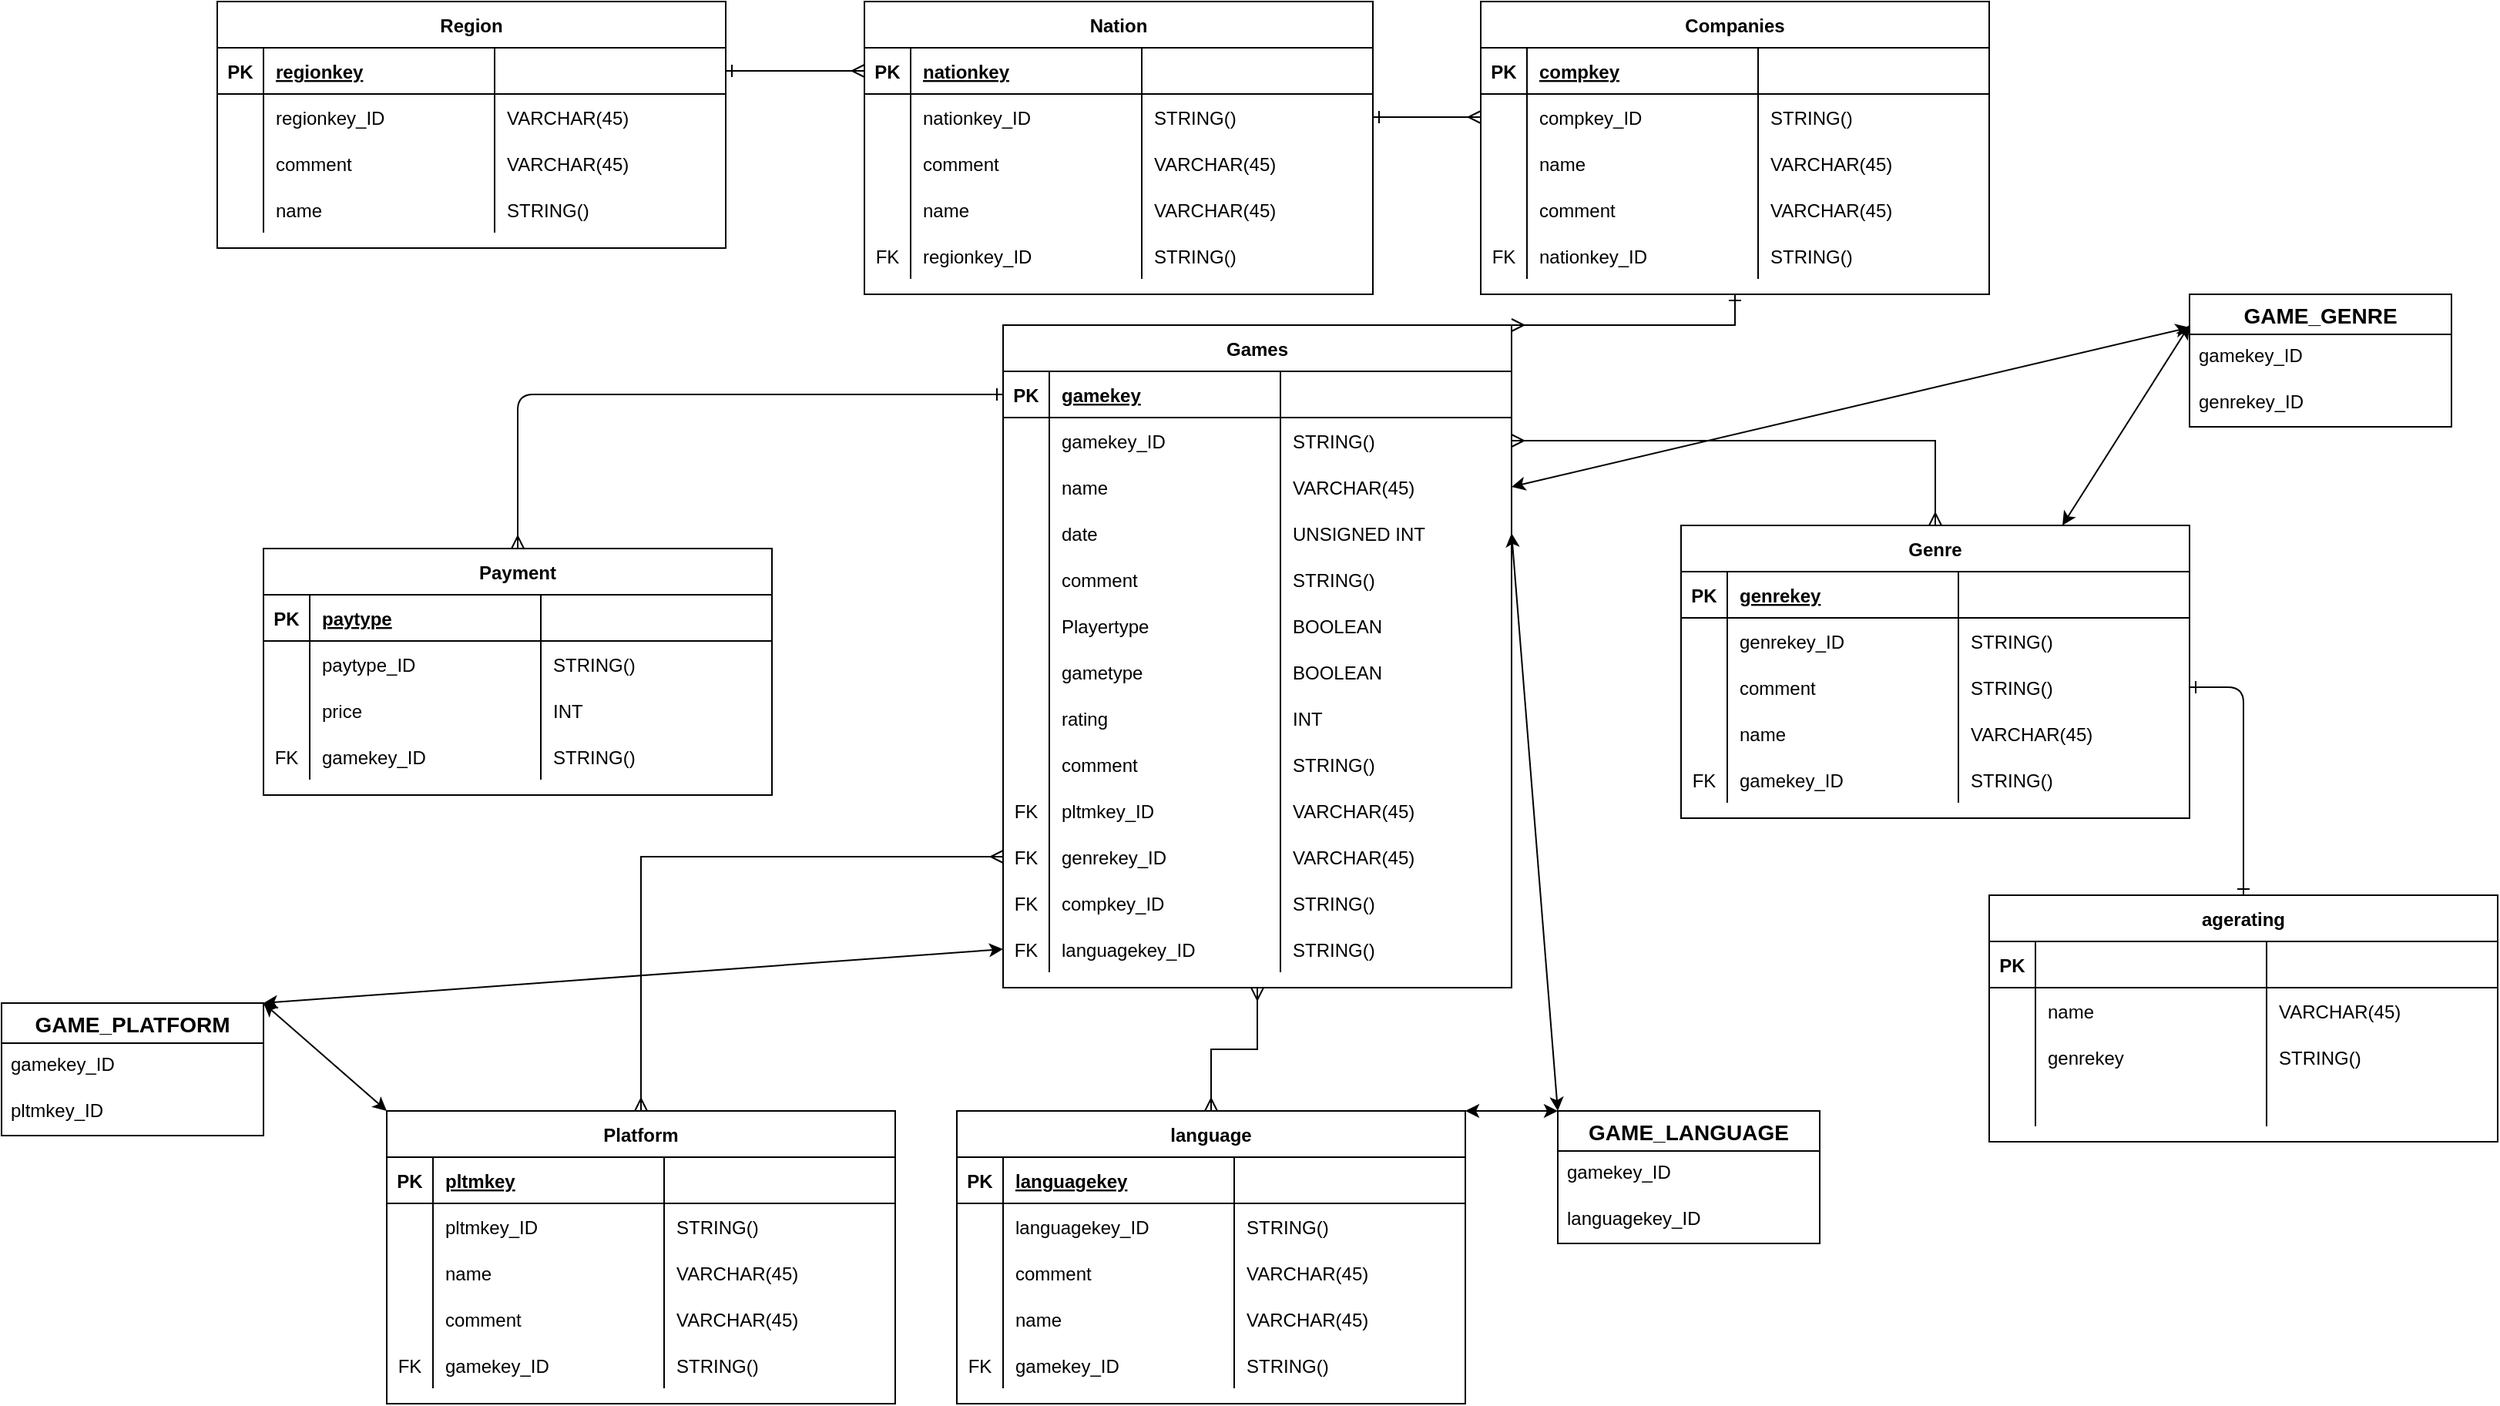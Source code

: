 <mxfile version="13.8.1" type="device"><diagram id="O7mOu_aBb8r9a0RBA1KX" name="Page-1"><mxGraphModel dx="1974" dy="1091" grid="1" gridSize="10" guides="1" tooltips="1" connect="1" arrows="1" fold="1" page="1" pageScale="1" pageWidth="850" pageHeight="1100" math="0" shadow="0"><root><mxCell id="0"/><mxCell id="1" parent="0"/><mxCell id="4zRtuR4suF56St-vsLHv-181" value="" style="edgeStyle=entityRelationEdgeStyle;endArrow=ERmany;startArrow=ERone;endFill=0;startFill=0;entryX=0;entryY=0.5;entryDx=0;entryDy=0;exitX=1;exitY=0.5;exitDx=0;exitDy=0;" edge="1" parent="1" source="VqHmyvs10LYROOqt1tEL-22" target="VqHmyvs10LYROOqt1tEL-35"><mxGeometry width="100" height="100" relative="1" as="geometry"><mxPoint x="383" y="123" as="sourcePoint"/><mxPoint x="700" y="355" as="targetPoint"/></mxGeometry></mxCell><mxCell id="4zRtuR4suF56St-vsLHv-221" value="" style="endArrow=ERmany;startArrow=ERone;endFill=0;startFill=0;entryX=0;entryY=0.5;entryDx=0;entryDy=0;exitX=1;exitY=0.5;exitDx=0;exitDy=0;" edge="1" parent="1" source="VqHmyvs10LYROOqt1tEL-38" target="4zRtuR4suF56St-vsLHv-24"><mxGeometry width="100" height="100" relative="1" as="geometry"><mxPoint x="1450" y="240" as="sourcePoint"/><mxPoint x="1620" y="210" as="targetPoint"/></mxGeometry></mxCell><mxCell id="4zRtuR4suF56St-vsLHv-285" style="edgeStyle=orthogonalEdgeStyle;rounded=0;sketch=0;orthogonalLoop=1;jettySize=auto;html=1;entryX=0.5;entryY=1;entryDx=0;entryDy=0;startArrow=ERmany;startFill=0;endArrow=ERmany;endFill=0;" edge="1" parent="1" source="4zRtuR4suF56St-vsLHv-93" target="4zRtuR4suF56St-vsLHv-36"><mxGeometry relative="1" as="geometry"/></mxCell><mxCell id="4zRtuR4suF56St-vsLHv-93" value="language" style="shape=table;startSize=30;container=1;collapsible=1;childLayout=tableLayout;fixedRows=1;rowLines=0;fontStyle=1;align=center;resizeLast=1;" vertex="1" parent="1"><mxGeometry x="950" y="760" width="330" height="190" as="geometry"/></mxCell><mxCell id="4zRtuR4suF56St-vsLHv-94" value="" style="shape=partialRectangle;collapsible=0;dropTarget=0;pointerEvents=0;fillColor=none;top=0;left=0;bottom=1;right=0;points=[[0,0.5],[1,0.5]];portConstraint=eastwest;" vertex="1" parent="4zRtuR4suF56St-vsLHv-93"><mxGeometry y="30" width="330" height="30" as="geometry"/></mxCell><mxCell id="4zRtuR4suF56St-vsLHv-95" value="PK" style="shape=partialRectangle;connectable=0;fillColor=none;top=0;left=0;bottom=0;right=0;fontStyle=1;overflow=hidden;" vertex="1" parent="4zRtuR4suF56St-vsLHv-94"><mxGeometry width="30" height="30" as="geometry"/></mxCell><mxCell id="4zRtuR4suF56St-vsLHv-96" value="languagekey" style="shape=partialRectangle;connectable=0;fillColor=none;top=0;left=0;bottom=0;right=0;align=left;spacingLeft=6;fontStyle=5;overflow=hidden;" vertex="1" parent="4zRtuR4suF56St-vsLHv-94"><mxGeometry x="30" width="150" height="30" as="geometry"/></mxCell><mxCell id="4zRtuR4suF56St-vsLHv-212" style="shape=partialRectangle;connectable=0;fillColor=none;top=0;left=0;bottom=0;right=0;align=left;spacingLeft=6;fontStyle=5;overflow=hidden;" vertex="1" parent="4zRtuR4suF56St-vsLHv-94"><mxGeometry x="180" width="150" height="30" as="geometry"/></mxCell><mxCell id="4zRtuR4suF56St-vsLHv-97" value="" style="shape=partialRectangle;collapsible=0;dropTarget=0;pointerEvents=0;fillColor=none;top=0;left=0;bottom=0;right=0;points=[[0,0.5],[1,0.5]];portConstraint=eastwest;" vertex="1" parent="4zRtuR4suF56St-vsLHv-93"><mxGeometry y="60" width="330" height="30" as="geometry"/></mxCell><mxCell id="4zRtuR4suF56St-vsLHv-98" value="" style="shape=partialRectangle;connectable=0;fillColor=none;top=0;left=0;bottom=0;right=0;editable=1;overflow=hidden;" vertex="1" parent="4zRtuR4suF56St-vsLHv-97"><mxGeometry width="30" height="30" as="geometry"/></mxCell><mxCell id="4zRtuR4suF56St-vsLHv-99" value="languagekey_ID" style="shape=partialRectangle;connectable=0;fillColor=none;top=0;left=0;bottom=0;right=0;align=left;spacingLeft=6;overflow=hidden;" vertex="1" parent="4zRtuR4suF56St-vsLHv-97"><mxGeometry x="30" width="150" height="30" as="geometry"/></mxCell><mxCell id="4zRtuR4suF56St-vsLHv-213" value="STRING()" style="shape=partialRectangle;connectable=0;fillColor=none;top=0;left=0;bottom=0;right=0;align=left;spacingLeft=6;overflow=hidden;" vertex="1" parent="4zRtuR4suF56St-vsLHv-97"><mxGeometry x="180" width="150" height="30" as="geometry"/></mxCell><mxCell id="4zRtuR4suF56St-vsLHv-100" value="" style="shape=partialRectangle;collapsible=0;dropTarget=0;pointerEvents=0;fillColor=none;top=0;left=0;bottom=0;right=0;points=[[0,0.5],[1,0.5]];portConstraint=eastwest;" vertex="1" parent="4zRtuR4suF56St-vsLHv-93"><mxGeometry y="90" width="330" height="30" as="geometry"/></mxCell><mxCell id="4zRtuR4suF56St-vsLHv-101" value="" style="shape=partialRectangle;connectable=0;fillColor=none;top=0;left=0;bottom=0;right=0;editable=1;overflow=hidden;" vertex="1" parent="4zRtuR4suF56St-vsLHv-100"><mxGeometry width="30" height="30" as="geometry"/></mxCell><mxCell id="4zRtuR4suF56St-vsLHv-102" value="comment" style="shape=partialRectangle;connectable=0;fillColor=none;top=0;left=0;bottom=0;right=0;align=left;spacingLeft=6;overflow=hidden;" vertex="1" parent="4zRtuR4suF56St-vsLHv-100"><mxGeometry x="30" width="150" height="30" as="geometry"/></mxCell><mxCell id="4zRtuR4suF56St-vsLHv-214" value="VARCHAR(45)" style="shape=partialRectangle;connectable=0;fillColor=none;top=0;left=0;bottom=0;right=0;align=left;spacingLeft=6;overflow=hidden;" vertex="1" parent="4zRtuR4suF56St-vsLHv-100"><mxGeometry x="180" width="150" height="30" as="geometry"/></mxCell><mxCell id="4zRtuR4suF56St-vsLHv-103" value="" style="shape=partialRectangle;collapsible=0;dropTarget=0;pointerEvents=0;fillColor=none;top=0;left=0;bottom=0;right=0;points=[[0,0.5],[1,0.5]];portConstraint=eastwest;" vertex="1" parent="4zRtuR4suF56St-vsLHv-93"><mxGeometry y="120" width="330" height="30" as="geometry"/></mxCell><mxCell id="4zRtuR4suF56St-vsLHv-104" value="" style="shape=partialRectangle;connectable=0;fillColor=none;top=0;left=0;bottom=0;right=0;editable=1;overflow=hidden;" vertex="1" parent="4zRtuR4suF56St-vsLHv-103"><mxGeometry width="30" height="30" as="geometry"/></mxCell><mxCell id="4zRtuR4suF56St-vsLHv-105" value="name" style="shape=partialRectangle;connectable=0;fillColor=none;top=0;left=0;bottom=0;right=0;align=left;spacingLeft=6;overflow=hidden;" vertex="1" parent="4zRtuR4suF56St-vsLHv-103"><mxGeometry x="30" width="150" height="30" as="geometry"/></mxCell><mxCell id="4zRtuR4suF56St-vsLHv-215" value="VARCHAR(45)" style="shape=partialRectangle;connectable=0;fillColor=none;top=0;left=0;bottom=0;right=0;align=left;spacingLeft=6;overflow=hidden;" vertex="1" parent="4zRtuR4suF56St-vsLHv-103"><mxGeometry x="180" width="150" height="30" as="geometry"/></mxCell><mxCell id="4zRtuR4suF56St-vsLHv-178" style="shape=partialRectangle;collapsible=0;dropTarget=0;pointerEvents=0;fillColor=none;top=0;left=0;bottom=0;right=0;points=[[0,0.5],[1,0.5]];portConstraint=eastwest;" vertex="1" parent="4zRtuR4suF56St-vsLHv-93"><mxGeometry y="150" width="330" height="30" as="geometry"/></mxCell><mxCell id="4zRtuR4suF56St-vsLHv-179" value="FK" style="shape=partialRectangle;connectable=0;fillColor=none;top=0;left=0;bottom=0;right=0;editable=1;overflow=hidden;" vertex="1" parent="4zRtuR4suF56St-vsLHv-178"><mxGeometry width="30" height="30" as="geometry"/></mxCell><mxCell id="4zRtuR4suF56St-vsLHv-180" value="gamekey_ID" style="shape=partialRectangle;connectable=0;fillColor=none;top=0;left=0;bottom=0;right=0;align=left;spacingLeft=6;overflow=hidden;" vertex="1" parent="4zRtuR4suF56St-vsLHv-178"><mxGeometry x="30" width="150" height="30" as="geometry"/></mxCell><mxCell id="4zRtuR4suF56St-vsLHv-216" value="STRING()" style="shape=partialRectangle;connectable=0;fillColor=none;top=0;left=0;bottom=0;right=0;align=left;spacingLeft=6;overflow=hidden;" vertex="1" parent="4zRtuR4suF56St-vsLHv-178"><mxGeometry x="180" width="150" height="30" as="geometry"/></mxCell><mxCell id="4zRtuR4suF56St-vsLHv-286" style="edgeStyle=orthogonalEdgeStyle;rounded=0;sketch=0;orthogonalLoop=1;jettySize=auto;html=1;entryX=0;entryY=0.5;entryDx=0;entryDy=0;startArrow=ERmany;startFill=0;endArrow=ERmany;endFill=0;" edge="1" parent="1" source="4zRtuR4suF56St-vsLHv-106" target="4zRtuR4suF56St-vsLHv-259"><mxGeometry relative="1" as="geometry"/></mxCell><mxCell id="4zRtuR4suF56St-vsLHv-106" value="Platform" style="shape=table;startSize=30;container=1;collapsible=1;childLayout=tableLayout;fixedRows=1;rowLines=0;fontStyle=1;align=center;resizeLast=1;" vertex="1" parent="1"><mxGeometry x="580" y="760" width="330" height="190" as="geometry"/></mxCell><mxCell id="4zRtuR4suF56St-vsLHv-107" value="" style="shape=partialRectangle;collapsible=0;dropTarget=0;pointerEvents=0;fillColor=none;top=0;left=0;bottom=1;right=0;points=[[0,0.5],[1,0.5]];portConstraint=eastwest;" vertex="1" parent="4zRtuR4suF56St-vsLHv-106"><mxGeometry y="30" width="330" height="30" as="geometry"/></mxCell><mxCell id="4zRtuR4suF56St-vsLHv-108" value="PK" style="shape=partialRectangle;connectable=0;fillColor=none;top=0;left=0;bottom=0;right=0;fontStyle=1;overflow=hidden;" vertex="1" parent="4zRtuR4suF56St-vsLHv-107"><mxGeometry width="30" height="30" as="geometry"/></mxCell><mxCell id="4zRtuR4suF56St-vsLHv-109" value="pltmkey" style="shape=partialRectangle;connectable=0;fillColor=none;top=0;left=0;bottom=0;right=0;align=left;spacingLeft=6;fontStyle=5;overflow=hidden;" vertex="1" parent="4zRtuR4suF56St-vsLHv-107"><mxGeometry x="30" width="150" height="30" as="geometry"/></mxCell><mxCell id="4zRtuR4suF56St-vsLHv-207" style="shape=partialRectangle;connectable=0;fillColor=none;top=0;left=0;bottom=0;right=0;align=left;spacingLeft=6;fontStyle=5;overflow=hidden;" vertex="1" parent="4zRtuR4suF56St-vsLHv-107"><mxGeometry x="180" width="150" height="30" as="geometry"/></mxCell><mxCell id="4zRtuR4suF56St-vsLHv-110" value="" style="shape=partialRectangle;collapsible=0;dropTarget=0;pointerEvents=0;fillColor=none;top=0;left=0;bottom=0;right=0;points=[[0,0.5],[1,0.5]];portConstraint=eastwest;" vertex="1" parent="4zRtuR4suF56St-vsLHv-106"><mxGeometry y="60" width="330" height="30" as="geometry"/></mxCell><mxCell id="4zRtuR4suF56St-vsLHv-111" value="" style="shape=partialRectangle;connectable=0;fillColor=none;top=0;left=0;bottom=0;right=0;editable=1;overflow=hidden;" vertex="1" parent="4zRtuR4suF56St-vsLHv-110"><mxGeometry width="30" height="30" as="geometry"/></mxCell><mxCell id="4zRtuR4suF56St-vsLHv-112" value="pltmkey_ID" style="shape=partialRectangle;connectable=0;fillColor=none;top=0;left=0;bottom=0;right=0;align=left;spacingLeft=6;overflow=hidden;" vertex="1" parent="4zRtuR4suF56St-vsLHv-110"><mxGeometry x="30" width="150" height="30" as="geometry"/></mxCell><mxCell id="4zRtuR4suF56St-vsLHv-208" value="STRING()" style="shape=partialRectangle;connectable=0;fillColor=none;top=0;left=0;bottom=0;right=0;align=left;spacingLeft=6;overflow=hidden;" vertex="1" parent="4zRtuR4suF56St-vsLHv-110"><mxGeometry x="180" width="150" height="30" as="geometry"/></mxCell><mxCell id="4zRtuR4suF56St-vsLHv-113" value="" style="shape=partialRectangle;collapsible=0;dropTarget=0;pointerEvents=0;fillColor=none;top=0;left=0;bottom=0;right=0;points=[[0,0.5],[1,0.5]];portConstraint=eastwest;" vertex="1" parent="4zRtuR4suF56St-vsLHv-106"><mxGeometry y="90" width="330" height="30" as="geometry"/></mxCell><mxCell id="4zRtuR4suF56St-vsLHv-114" value="" style="shape=partialRectangle;connectable=0;fillColor=none;top=0;left=0;bottom=0;right=0;editable=1;overflow=hidden;" vertex="1" parent="4zRtuR4suF56St-vsLHv-113"><mxGeometry width="30" height="30" as="geometry"/></mxCell><mxCell id="4zRtuR4suF56St-vsLHv-115" value="name" style="shape=partialRectangle;connectable=0;fillColor=none;top=0;left=0;bottom=0;right=0;align=left;spacingLeft=6;overflow=hidden;" vertex="1" parent="4zRtuR4suF56St-vsLHv-113"><mxGeometry x="30" width="150" height="30" as="geometry"/></mxCell><mxCell id="4zRtuR4suF56St-vsLHv-209" value="VARCHAR(45)" style="shape=partialRectangle;connectable=0;fillColor=none;top=0;left=0;bottom=0;right=0;align=left;spacingLeft=6;overflow=hidden;" vertex="1" parent="4zRtuR4suF56St-vsLHv-113"><mxGeometry x="180" width="150" height="30" as="geometry"/></mxCell><mxCell id="4zRtuR4suF56St-vsLHv-116" value="" style="shape=partialRectangle;collapsible=0;dropTarget=0;pointerEvents=0;fillColor=none;top=0;left=0;bottom=0;right=0;points=[[0,0.5],[1,0.5]];portConstraint=eastwest;" vertex="1" parent="4zRtuR4suF56St-vsLHv-106"><mxGeometry y="120" width="330" height="30" as="geometry"/></mxCell><mxCell id="4zRtuR4suF56St-vsLHv-117" value="&#10;&#10;&lt;span style=&quot;color: rgb(0, 0, 0); font-family: helvetica; font-size: 12px; font-style: normal; font-weight: 400; letter-spacing: normal; text-align: left; text-indent: 0px; text-transform: none; word-spacing: 0px; background-color: rgb(248, 249, 250); display: inline; float: none;&quot;&gt;VARCHAR(45)&lt;/span&gt;&#10;&#10;" style="shape=partialRectangle;connectable=0;fillColor=none;top=0;left=0;bottom=0;right=0;editable=1;overflow=hidden;" vertex="1" parent="4zRtuR4suF56St-vsLHv-116"><mxGeometry width="30" height="30" as="geometry"/></mxCell><mxCell id="4zRtuR4suF56St-vsLHv-118" value="comment" style="shape=partialRectangle;connectable=0;fillColor=none;top=0;left=0;bottom=0;right=0;align=left;spacingLeft=6;overflow=hidden;" vertex="1" parent="4zRtuR4suF56St-vsLHv-116"><mxGeometry x="30" width="150" height="30" as="geometry"/></mxCell><mxCell id="4zRtuR4suF56St-vsLHv-210" value="VARCHAR(45)" style="shape=partialRectangle;connectable=0;fillColor=none;top=0;left=0;bottom=0;right=0;align=left;spacingLeft=6;overflow=hidden;" vertex="1" parent="4zRtuR4suF56St-vsLHv-116"><mxGeometry x="180" width="150" height="30" as="geometry"/></mxCell><mxCell id="4zRtuR4suF56St-vsLHv-119" style="shape=partialRectangle;collapsible=0;dropTarget=0;pointerEvents=0;fillColor=none;top=0;left=0;bottom=0;right=0;points=[[0,0.5],[1,0.5]];portConstraint=eastwest;" vertex="1" parent="4zRtuR4suF56St-vsLHv-106"><mxGeometry y="150" width="330" height="30" as="geometry"/></mxCell><mxCell id="4zRtuR4suF56St-vsLHv-120" value="FK" style="shape=partialRectangle;connectable=0;fillColor=none;top=0;left=0;bottom=0;right=0;editable=1;overflow=hidden;" vertex="1" parent="4zRtuR4suF56St-vsLHv-119"><mxGeometry width="30" height="30" as="geometry"/></mxCell><mxCell id="4zRtuR4suF56St-vsLHv-121" value="gamekey_ID" style="shape=partialRectangle;connectable=0;fillColor=none;top=0;left=0;bottom=0;right=0;align=left;spacingLeft=6;overflow=hidden;" vertex="1" parent="4zRtuR4suF56St-vsLHv-119"><mxGeometry x="30" width="150" height="30" as="geometry"/></mxCell><mxCell id="4zRtuR4suF56St-vsLHv-211" value="STRING()" style="shape=partialRectangle;connectable=0;fillColor=none;top=0;left=0;bottom=0;right=0;align=left;spacingLeft=6;overflow=hidden;" vertex="1" parent="4zRtuR4suF56St-vsLHv-119"><mxGeometry x="180" width="150" height="30" as="geometry"/></mxCell><mxCell id="4zRtuR4suF56St-vsLHv-289" style="edgeStyle=orthogonalEdgeStyle;rounded=0;sketch=0;orthogonalLoop=1;jettySize=auto;html=1;exitX=0.5;exitY=1;exitDx=0;exitDy=0;entryX=1;entryY=0;entryDx=0;entryDy=0;startArrow=ERone;startFill=0;endArrow=ERmany;endFill=0;" edge="1" parent="1" source="4zRtuR4suF56St-vsLHv-20" target="4zRtuR4suF56St-vsLHv-36"><mxGeometry relative="1" as="geometry"/></mxCell><mxCell id="4zRtuR4suF56St-vsLHv-20" value="Companies" style="shape=table;startSize=30;container=1;collapsible=1;childLayout=tableLayout;fixedRows=1;rowLines=0;fontStyle=1;align=center;resizeLast=1;" vertex="1" parent="1"><mxGeometry x="1290" y="40" width="330" height="190" as="geometry"/></mxCell><mxCell id="4zRtuR4suF56St-vsLHv-21" value="" style="shape=partialRectangle;collapsible=0;dropTarget=0;pointerEvents=0;fillColor=none;top=0;left=0;bottom=1;right=0;points=[[0,0.5],[1,0.5]];portConstraint=eastwest;" vertex="1" parent="4zRtuR4suF56St-vsLHv-20"><mxGeometry y="30" width="330" height="30" as="geometry"/></mxCell><mxCell id="4zRtuR4suF56St-vsLHv-22" value="PK" style="shape=partialRectangle;connectable=0;fillColor=none;top=0;left=0;bottom=0;right=0;fontStyle=1;overflow=hidden;" vertex="1" parent="4zRtuR4suF56St-vsLHv-21"><mxGeometry width="30" height="30" as="geometry"/></mxCell><mxCell id="4zRtuR4suF56St-vsLHv-23" value="compkey" style="shape=partialRectangle;connectable=0;fillColor=none;top=0;left=0;bottom=0;right=0;align=left;spacingLeft=6;fontStyle=5;overflow=hidden;" vertex="1" parent="4zRtuR4suF56St-vsLHv-21"><mxGeometry x="30" width="150" height="30" as="geometry"/></mxCell><mxCell id="4zRtuR4suF56St-vsLHv-182" style="shape=partialRectangle;connectable=0;fillColor=none;top=0;left=0;bottom=0;right=0;align=left;spacingLeft=6;fontStyle=5;overflow=hidden;" vertex="1" parent="4zRtuR4suF56St-vsLHv-21"><mxGeometry x="180" width="150" height="30" as="geometry"/></mxCell><mxCell id="4zRtuR4suF56St-vsLHv-24" value="" style="shape=partialRectangle;collapsible=0;dropTarget=0;pointerEvents=0;fillColor=none;top=0;left=0;bottom=0;right=0;points=[[0,0.5],[1,0.5]];portConstraint=eastwest;" vertex="1" parent="4zRtuR4suF56St-vsLHv-20"><mxGeometry y="60" width="330" height="30" as="geometry"/></mxCell><mxCell id="4zRtuR4suF56St-vsLHv-25" value="" style="shape=partialRectangle;connectable=0;fillColor=none;top=0;left=0;bottom=0;right=0;editable=1;overflow=hidden;" vertex="1" parent="4zRtuR4suF56St-vsLHv-24"><mxGeometry width="30" height="30" as="geometry"/></mxCell><mxCell id="4zRtuR4suF56St-vsLHv-26" value="compkey_ID" style="shape=partialRectangle;connectable=0;fillColor=none;top=0;left=0;bottom=0;right=0;align=left;spacingLeft=6;overflow=hidden;" vertex="1" parent="4zRtuR4suF56St-vsLHv-24"><mxGeometry x="30" width="150" height="30" as="geometry"/></mxCell><mxCell id="4zRtuR4suF56St-vsLHv-183" value="STRING()" style="shape=partialRectangle;connectable=0;fillColor=none;top=0;left=0;bottom=0;right=0;align=left;spacingLeft=6;overflow=hidden;" vertex="1" parent="4zRtuR4suF56St-vsLHv-24"><mxGeometry x="180" width="150" height="30" as="geometry"/></mxCell><mxCell id="4zRtuR4suF56St-vsLHv-27" value="" style="shape=partialRectangle;collapsible=0;dropTarget=0;pointerEvents=0;fillColor=none;top=0;left=0;bottom=0;right=0;points=[[0,0.5],[1,0.5]];portConstraint=eastwest;" vertex="1" parent="4zRtuR4suF56St-vsLHv-20"><mxGeometry y="90" width="330" height="30" as="geometry"/></mxCell><mxCell id="4zRtuR4suF56St-vsLHv-28" value="" style="shape=partialRectangle;connectable=0;fillColor=none;top=0;left=0;bottom=0;right=0;editable=1;overflow=hidden;" vertex="1" parent="4zRtuR4suF56St-vsLHv-27"><mxGeometry width="30" height="30" as="geometry"/></mxCell><mxCell id="4zRtuR4suF56St-vsLHv-29" value="name" style="shape=partialRectangle;connectable=0;fillColor=none;top=0;left=0;bottom=0;right=0;align=left;spacingLeft=6;overflow=hidden;" vertex="1" parent="4zRtuR4suF56St-vsLHv-27"><mxGeometry x="30" width="150" height="30" as="geometry"/></mxCell><mxCell id="4zRtuR4suF56St-vsLHv-184" value="VARCHAR(45)" style="shape=partialRectangle;connectable=0;fillColor=none;top=0;left=0;bottom=0;right=0;align=left;spacingLeft=6;overflow=hidden;" vertex="1" parent="4zRtuR4suF56St-vsLHv-27"><mxGeometry x="180" width="150" height="30" as="geometry"/></mxCell><mxCell id="4zRtuR4suF56St-vsLHv-30" value="" style="shape=partialRectangle;collapsible=0;dropTarget=0;pointerEvents=0;fillColor=none;top=0;left=0;bottom=0;right=0;points=[[0,0.5],[1,0.5]];portConstraint=eastwest;" vertex="1" parent="4zRtuR4suF56St-vsLHv-20"><mxGeometry y="120" width="330" height="30" as="geometry"/></mxCell><mxCell id="4zRtuR4suF56St-vsLHv-31" value="" style="shape=partialRectangle;connectable=0;fillColor=none;top=0;left=0;bottom=0;right=0;editable=1;overflow=hidden;" vertex="1" parent="4zRtuR4suF56St-vsLHv-30"><mxGeometry width="30" height="30" as="geometry"/></mxCell><mxCell id="4zRtuR4suF56St-vsLHv-32" value="comment" style="shape=partialRectangle;connectable=0;fillColor=none;top=0;left=0;bottom=0;right=0;align=left;spacingLeft=6;overflow=hidden;" vertex="1" parent="4zRtuR4suF56St-vsLHv-30"><mxGeometry x="30" width="150" height="30" as="geometry"/></mxCell><mxCell id="4zRtuR4suF56St-vsLHv-185" value="VARCHAR(45)" style="shape=partialRectangle;connectable=0;fillColor=none;top=0;left=0;bottom=0;right=0;align=left;spacingLeft=6;overflow=hidden;" vertex="1" parent="4zRtuR4suF56St-vsLHv-30"><mxGeometry x="180" width="150" height="30" as="geometry"/></mxCell><mxCell id="4zRtuR4suF56St-vsLHv-33" style="shape=partialRectangle;collapsible=0;dropTarget=0;pointerEvents=0;fillColor=none;top=0;left=0;bottom=0;right=0;points=[[0,0.5],[1,0.5]];portConstraint=eastwest;" vertex="1" parent="4zRtuR4suF56St-vsLHv-20"><mxGeometry y="150" width="330" height="30" as="geometry"/></mxCell><mxCell id="4zRtuR4suF56St-vsLHv-34" value="FK" style="shape=partialRectangle;connectable=0;fillColor=none;top=0;left=0;bottom=0;right=0;editable=1;overflow=hidden;" vertex="1" parent="4zRtuR4suF56St-vsLHv-33"><mxGeometry width="30" height="30" as="geometry"/></mxCell><mxCell id="4zRtuR4suF56St-vsLHv-35" value="nationkey_ID" style="shape=partialRectangle;connectable=0;fillColor=none;top=0;left=0;bottom=0;right=0;align=left;spacingLeft=6;overflow=hidden;" vertex="1" parent="4zRtuR4suF56St-vsLHv-33"><mxGeometry x="30" width="150" height="30" as="geometry"/></mxCell><mxCell id="4zRtuR4suF56St-vsLHv-186" value="STRING()" style="shape=partialRectangle;connectable=0;fillColor=none;top=0;left=0;bottom=0;right=0;align=left;spacingLeft=6;overflow=hidden;" vertex="1" parent="4zRtuR4suF56St-vsLHv-33"><mxGeometry x="180" width="150" height="30" as="geometry"/></mxCell><mxCell id="VqHmyvs10LYROOqt1tEL-21" value="Region" style="shape=table;startSize=30;container=1;collapsible=1;childLayout=tableLayout;fixedRows=1;rowLines=0;fontStyle=1;align=center;resizeLast=1;" vertex="1" parent="1"><mxGeometry x="470" y="40" width="330" height="160" as="geometry"/></mxCell><mxCell id="VqHmyvs10LYROOqt1tEL-22" value="" style="shape=partialRectangle;collapsible=0;dropTarget=0;pointerEvents=0;fillColor=none;top=0;left=0;bottom=1;right=0;points=[[0,0.5],[1,0.5]];portConstraint=eastwest;" vertex="1" parent="VqHmyvs10LYROOqt1tEL-21"><mxGeometry y="30" width="330" height="30" as="geometry"/></mxCell><mxCell id="VqHmyvs10LYROOqt1tEL-23" value="PK" style="shape=partialRectangle;connectable=0;fillColor=none;top=0;left=0;bottom=0;right=0;fontStyle=1;overflow=hidden;" vertex="1" parent="VqHmyvs10LYROOqt1tEL-22"><mxGeometry width="30" height="30" as="geometry"/></mxCell><mxCell id="VqHmyvs10LYROOqt1tEL-24" value="regionkey" style="shape=partialRectangle;connectable=0;fillColor=none;top=0;left=0;bottom=0;right=0;align=left;spacingLeft=6;fontStyle=5;overflow=hidden;" vertex="1" parent="VqHmyvs10LYROOqt1tEL-22"><mxGeometry x="30" width="150" height="30" as="geometry"/></mxCell><mxCell id="4zRtuR4suF56St-vsLHv-71" style="shape=partialRectangle;connectable=0;fillColor=none;top=0;left=0;bottom=0;right=0;align=left;spacingLeft=6;fontStyle=5;overflow=hidden;" vertex="1" parent="VqHmyvs10LYROOqt1tEL-22"><mxGeometry x="180" width="150" height="30" as="geometry"/></mxCell><mxCell id="VqHmyvs10LYROOqt1tEL-25" value="" style="shape=partialRectangle;collapsible=0;dropTarget=0;pointerEvents=0;fillColor=none;top=0;left=0;bottom=0;right=0;points=[[0,0.5],[1,0.5]];portConstraint=eastwest;" vertex="1" parent="VqHmyvs10LYROOqt1tEL-21"><mxGeometry y="60" width="330" height="30" as="geometry"/></mxCell><mxCell id="VqHmyvs10LYROOqt1tEL-26" value="" style="shape=partialRectangle;connectable=0;fillColor=none;top=0;left=0;bottom=0;right=0;editable=1;overflow=hidden;" vertex="1" parent="VqHmyvs10LYROOqt1tEL-25"><mxGeometry width="30" height="30" as="geometry"/></mxCell><mxCell id="VqHmyvs10LYROOqt1tEL-27" value="regionkey_ID" style="shape=partialRectangle;connectable=0;fillColor=none;top=0;left=0;bottom=0;right=0;align=left;spacingLeft=6;overflow=hidden;" vertex="1" parent="VqHmyvs10LYROOqt1tEL-25"><mxGeometry x="30" width="150" height="30" as="geometry"/></mxCell><mxCell id="4zRtuR4suF56St-vsLHv-72" value="VARCHAR(45)" style="shape=partialRectangle;connectable=0;fillColor=none;top=0;left=0;bottom=0;right=0;align=left;spacingLeft=6;overflow=hidden;" vertex="1" parent="VqHmyvs10LYROOqt1tEL-25"><mxGeometry x="180" width="150" height="30" as="geometry"/></mxCell><mxCell id="VqHmyvs10LYROOqt1tEL-28" value="" style="shape=partialRectangle;collapsible=0;dropTarget=0;pointerEvents=0;fillColor=none;top=0;left=0;bottom=0;right=0;points=[[0,0.5],[1,0.5]];portConstraint=eastwest;" vertex="1" parent="VqHmyvs10LYROOqt1tEL-21"><mxGeometry y="90" width="330" height="30" as="geometry"/></mxCell><mxCell id="VqHmyvs10LYROOqt1tEL-29" value="" style="shape=partialRectangle;connectable=0;fillColor=none;top=0;left=0;bottom=0;right=0;editable=1;overflow=hidden;" vertex="1" parent="VqHmyvs10LYROOqt1tEL-28"><mxGeometry width="30" height="30" as="geometry"/></mxCell><mxCell id="VqHmyvs10LYROOqt1tEL-30" value="comment" style="shape=partialRectangle;connectable=0;fillColor=none;top=0;left=0;bottom=0;right=0;align=left;spacingLeft=6;overflow=hidden;" vertex="1" parent="VqHmyvs10LYROOqt1tEL-28"><mxGeometry x="30" width="150" height="30" as="geometry"/></mxCell><mxCell id="4zRtuR4suF56St-vsLHv-73" value="VARCHAR(45)" style="shape=partialRectangle;connectable=0;fillColor=none;top=0;left=0;bottom=0;right=0;align=left;spacingLeft=6;overflow=hidden;" vertex="1" parent="VqHmyvs10LYROOqt1tEL-28"><mxGeometry x="180" width="150" height="30" as="geometry"/></mxCell><mxCell id="VqHmyvs10LYROOqt1tEL-31" value="" style="shape=partialRectangle;collapsible=0;dropTarget=0;pointerEvents=0;fillColor=none;top=0;left=0;bottom=0;right=0;points=[[0,0.5],[1,0.5]];portConstraint=eastwest;" vertex="1" parent="VqHmyvs10LYROOqt1tEL-21"><mxGeometry y="120" width="330" height="30" as="geometry"/></mxCell><mxCell id="VqHmyvs10LYROOqt1tEL-32" value="" style="shape=partialRectangle;connectable=0;fillColor=none;top=0;left=0;bottom=0;right=0;editable=1;overflow=hidden;" vertex="1" parent="VqHmyvs10LYROOqt1tEL-31"><mxGeometry width="30" height="30" as="geometry"/></mxCell><mxCell id="VqHmyvs10LYROOqt1tEL-33" value="name" style="shape=partialRectangle;connectable=0;fillColor=none;top=0;left=0;bottom=0;right=0;align=left;spacingLeft=6;overflow=hidden;" vertex="1" parent="VqHmyvs10LYROOqt1tEL-31"><mxGeometry x="30" width="150" height="30" as="geometry"/></mxCell><mxCell id="4zRtuR4suF56St-vsLHv-74" value="STRING()" style="shape=partialRectangle;connectable=0;fillColor=none;top=0;left=0;bottom=0;right=0;align=left;spacingLeft=6;overflow=hidden;" vertex="1" parent="VqHmyvs10LYROOqt1tEL-31"><mxGeometry x="180" width="150" height="30" as="geometry"/></mxCell><mxCell id="VqHmyvs10LYROOqt1tEL-34" value="Nation" style="shape=table;startSize=30;container=1;collapsible=1;childLayout=tableLayout;fixedRows=1;rowLines=0;fontStyle=1;align=center;resizeLast=1;" vertex="1" parent="1"><mxGeometry x="890" y="40" width="330" height="190" as="geometry"><mxRectangle x="280" y="60" width="70" height="30" as="alternateBounds"/></mxGeometry></mxCell><mxCell id="VqHmyvs10LYROOqt1tEL-35" value="" style="shape=partialRectangle;collapsible=0;dropTarget=0;pointerEvents=0;fillColor=none;top=0;left=0;bottom=1;right=0;points=[[0,0.5],[1,0.5]];portConstraint=eastwest;" vertex="1" parent="VqHmyvs10LYROOqt1tEL-34"><mxGeometry y="30" width="330" height="30" as="geometry"/></mxCell><mxCell id="VqHmyvs10LYROOqt1tEL-36" value="PK" style="shape=partialRectangle;connectable=0;fillColor=none;top=0;left=0;bottom=0;right=0;fontStyle=1;overflow=hidden;" vertex="1" parent="VqHmyvs10LYROOqt1tEL-35"><mxGeometry width="30" height="30" as="geometry"/></mxCell><mxCell id="VqHmyvs10LYROOqt1tEL-37" value="nationkey" style="shape=partialRectangle;connectable=0;fillColor=none;top=0;left=0;bottom=0;right=0;align=left;spacingLeft=6;fontStyle=5;overflow=hidden;" vertex="1" parent="VqHmyvs10LYROOqt1tEL-35"><mxGeometry x="30" width="150" height="30" as="geometry"/></mxCell><mxCell id="4zRtuR4suF56St-vsLHv-75" style="shape=partialRectangle;connectable=0;fillColor=none;top=0;left=0;bottom=0;right=0;align=left;spacingLeft=6;fontStyle=5;overflow=hidden;" vertex="1" parent="VqHmyvs10LYROOqt1tEL-35"><mxGeometry x="180" width="150" height="30" as="geometry"/></mxCell><mxCell id="VqHmyvs10LYROOqt1tEL-38" value="" style="shape=partialRectangle;collapsible=0;dropTarget=0;pointerEvents=0;fillColor=none;top=0;left=0;bottom=0;right=0;points=[[0,0.5],[1,0.5]];portConstraint=eastwest;" vertex="1" parent="VqHmyvs10LYROOqt1tEL-34"><mxGeometry y="60" width="330" height="30" as="geometry"/></mxCell><mxCell id="VqHmyvs10LYROOqt1tEL-39" value="" style="shape=partialRectangle;connectable=0;fillColor=none;top=0;left=0;bottom=0;right=0;editable=1;overflow=hidden;" vertex="1" parent="VqHmyvs10LYROOqt1tEL-38"><mxGeometry width="30" height="30" as="geometry"/></mxCell><mxCell id="VqHmyvs10LYROOqt1tEL-40" value="nationkey_ID" style="shape=partialRectangle;connectable=0;fillColor=none;top=0;left=0;bottom=0;right=0;align=left;spacingLeft=6;overflow=hidden;" vertex="1" parent="VqHmyvs10LYROOqt1tEL-38"><mxGeometry x="30" width="150" height="30" as="geometry"/></mxCell><mxCell id="4zRtuR4suF56St-vsLHv-76" value="STRING()" style="shape=partialRectangle;connectable=0;fillColor=none;top=0;left=0;bottom=0;right=0;align=left;spacingLeft=6;overflow=hidden;" vertex="1" parent="VqHmyvs10LYROOqt1tEL-38"><mxGeometry x="180" width="150" height="30" as="geometry"/></mxCell><mxCell id="VqHmyvs10LYROOqt1tEL-41" value="" style="shape=partialRectangle;collapsible=0;dropTarget=0;pointerEvents=0;fillColor=none;top=0;left=0;bottom=0;right=0;points=[[0,0.5],[1,0.5]];portConstraint=eastwest;" vertex="1" parent="VqHmyvs10LYROOqt1tEL-34"><mxGeometry y="90" width="330" height="30" as="geometry"/></mxCell><mxCell id="VqHmyvs10LYROOqt1tEL-42" value="" style="shape=partialRectangle;connectable=0;fillColor=none;top=0;left=0;bottom=0;right=0;editable=1;overflow=hidden;" vertex="1" parent="VqHmyvs10LYROOqt1tEL-41"><mxGeometry width="30" height="30" as="geometry"/></mxCell><mxCell id="VqHmyvs10LYROOqt1tEL-43" value="comment" style="shape=partialRectangle;connectable=0;fillColor=none;top=0;left=0;bottom=0;right=0;align=left;spacingLeft=6;overflow=hidden;" vertex="1" parent="VqHmyvs10LYROOqt1tEL-41"><mxGeometry x="30" width="150" height="30" as="geometry"/></mxCell><mxCell id="4zRtuR4suF56St-vsLHv-77" value="VARCHAR(45)" style="shape=partialRectangle;connectable=0;fillColor=none;top=0;left=0;bottom=0;right=0;align=left;spacingLeft=6;overflow=hidden;" vertex="1" parent="VqHmyvs10LYROOqt1tEL-41"><mxGeometry x="180" width="150" height="30" as="geometry"/></mxCell><mxCell id="VqHmyvs10LYROOqt1tEL-44" value="" style="shape=partialRectangle;collapsible=0;dropTarget=0;pointerEvents=0;fillColor=none;top=0;left=0;bottom=0;right=0;points=[[0,0.5],[1,0.5]];portConstraint=eastwest;" vertex="1" parent="VqHmyvs10LYROOqt1tEL-34"><mxGeometry y="120" width="330" height="30" as="geometry"/></mxCell><mxCell id="VqHmyvs10LYROOqt1tEL-45" value="" style="shape=partialRectangle;connectable=0;fillColor=none;top=0;left=0;bottom=0;right=0;editable=1;overflow=hidden;" vertex="1" parent="VqHmyvs10LYROOqt1tEL-44"><mxGeometry width="30" height="30" as="geometry"/></mxCell><mxCell id="VqHmyvs10LYROOqt1tEL-46" value="name" style="shape=partialRectangle;connectable=0;fillColor=none;top=0;left=0;bottom=0;right=0;align=left;spacingLeft=6;overflow=hidden;" vertex="1" parent="VqHmyvs10LYROOqt1tEL-44"><mxGeometry x="30" width="150" height="30" as="geometry"/></mxCell><mxCell id="4zRtuR4suF56St-vsLHv-78" value="VARCHAR(45)" style="shape=partialRectangle;connectable=0;fillColor=none;top=0;left=0;bottom=0;right=0;align=left;spacingLeft=6;overflow=hidden;" vertex="1" parent="VqHmyvs10LYROOqt1tEL-44"><mxGeometry x="180" width="150" height="30" as="geometry"/></mxCell><mxCell id="4zRtuR4suF56St-vsLHv-17" style="shape=partialRectangle;collapsible=0;dropTarget=0;pointerEvents=0;fillColor=none;top=0;left=0;bottom=0;right=0;points=[[0,0.5],[1,0.5]];portConstraint=eastwest;" vertex="1" parent="VqHmyvs10LYROOqt1tEL-34"><mxGeometry y="150" width="330" height="30" as="geometry"/></mxCell><mxCell id="4zRtuR4suF56St-vsLHv-18" value="FK" style="shape=partialRectangle;connectable=0;fillColor=none;top=0;left=0;bottom=0;right=0;editable=1;overflow=hidden;fontStyle=0" vertex="1" parent="4zRtuR4suF56St-vsLHv-17"><mxGeometry width="30" height="30" as="geometry"/></mxCell><mxCell id="4zRtuR4suF56St-vsLHv-19" value="regionkey_ID" style="shape=partialRectangle;connectable=0;fillColor=none;top=0;left=0;bottom=0;right=0;align=left;spacingLeft=6;overflow=hidden;" vertex="1" parent="4zRtuR4suF56St-vsLHv-17"><mxGeometry x="30" width="150" height="30" as="geometry"/></mxCell><mxCell id="4zRtuR4suF56St-vsLHv-79" value="STRING()" style="shape=partialRectangle;connectable=0;fillColor=none;top=0;left=0;bottom=0;right=0;align=left;spacingLeft=6;overflow=hidden;" vertex="1" parent="4zRtuR4suF56St-vsLHv-17"><mxGeometry x="180" width="150" height="30" as="geometry"/></mxCell><mxCell id="4zRtuR4suF56St-vsLHv-36" value="Games" style="shape=table;startSize=30;container=1;collapsible=1;childLayout=tableLayout;fixedRows=1;rowLines=0;fontStyle=1;align=center;resizeLast=1;" vertex="1" parent="1"><mxGeometry x="980" y="250" width="330" height="430" as="geometry"/></mxCell><mxCell id="4zRtuR4suF56St-vsLHv-37" value="" style="shape=partialRectangle;collapsible=0;dropTarget=0;pointerEvents=0;fillColor=none;top=0;left=0;bottom=1;right=0;points=[[0,0.5],[1,0.5]];portConstraint=eastwest;" vertex="1" parent="4zRtuR4suF56St-vsLHv-36"><mxGeometry y="30" width="330" height="30" as="geometry"/></mxCell><mxCell id="4zRtuR4suF56St-vsLHv-38" value="PK" style="shape=partialRectangle;connectable=0;fillColor=none;top=0;left=0;bottom=0;right=0;fontStyle=1;overflow=hidden;" vertex="1" parent="4zRtuR4suF56St-vsLHv-37"><mxGeometry width="30" height="30" as="geometry"/></mxCell><mxCell id="4zRtuR4suF56St-vsLHv-39" value="gamekey" style="shape=partialRectangle;connectable=0;fillColor=none;top=0;left=0;bottom=0;right=0;align=left;spacingLeft=6;fontStyle=5;overflow=hidden;" vertex="1" parent="4zRtuR4suF56St-vsLHv-37"><mxGeometry x="30" width="150" height="30" as="geometry"/></mxCell><mxCell id="4zRtuR4suF56St-vsLHv-187" style="shape=partialRectangle;connectable=0;fillColor=none;top=0;left=0;bottom=0;right=0;align=left;spacingLeft=6;fontStyle=5;overflow=hidden;" vertex="1" parent="4zRtuR4suF56St-vsLHv-37"><mxGeometry x="180" width="150" height="30" as="geometry"/></mxCell><mxCell id="4zRtuR4suF56St-vsLHv-40" value="" style="shape=partialRectangle;collapsible=0;dropTarget=0;pointerEvents=0;fillColor=none;top=0;left=0;bottom=0;right=0;points=[[0,0.5],[1,0.5]];portConstraint=eastwest;" vertex="1" parent="4zRtuR4suF56St-vsLHv-36"><mxGeometry y="60" width="330" height="30" as="geometry"/></mxCell><mxCell id="4zRtuR4suF56St-vsLHv-41" value="" style="shape=partialRectangle;connectable=0;fillColor=none;top=0;left=0;bottom=0;right=0;editable=1;overflow=hidden;" vertex="1" parent="4zRtuR4suF56St-vsLHv-40"><mxGeometry width="30" height="30" as="geometry"/></mxCell><mxCell id="4zRtuR4suF56St-vsLHv-42" value="gamekey_ID" style="shape=partialRectangle;connectable=0;fillColor=none;top=0;left=0;bottom=0;right=0;align=left;spacingLeft=6;overflow=hidden;" vertex="1" parent="4zRtuR4suF56St-vsLHv-40"><mxGeometry x="30" width="150" height="30" as="geometry"/></mxCell><mxCell id="4zRtuR4suF56St-vsLHv-188" value="STRING()" style="shape=partialRectangle;connectable=0;fillColor=none;top=0;left=0;bottom=0;right=0;align=left;spacingLeft=6;overflow=hidden;" vertex="1" parent="4zRtuR4suF56St-vsLHv-40"><mxGeometry x="180" width="150" height="30" as="geometry"/></mxCell><mxCell id="4zRtuR4suF56St-vsLHv-43" value="" style="shape=partialRectangle;collapsible=0;dropTarget=0;pointerEvents=0;fillColor=none;top=0;left=0;bottom=0;right=0;points=[[0,0.5],[1,0.5]];portConstraint=eastwest;" vertex="1" parent="4zRtuR4suF56St-vsLHv-36"><mxGeometry y="90" width="330" height="30" as="geometry"/></mxCell><mxCell id="4zRtuR4suF56St-vsLHv-44" value="" style="shape=partialRectangle;connectable=0;fillColor=none;top=0;left=0;bottom=0;right=0;editable=1;overflow=hidden;" vertex="1" parent="4zRtuR4suF56St-vsLHv-43"><mxGeometry width="30" height="30" as="geometry"/></mxCell><mxCell id="4zRtuR4suF56St-vsLHv-45" value="name" style="shape=partialRectangle;connectable=0;fillColor=none;top=0;left=0;bottom=0;right=0;align=left;spacingLeft=6;overflow=hidden;" vertex="1" parent="4zRtuR4suF56St-vsLHv-43"><mxGeometry x="30" width="150" height="30" as="geometry"/></mxCell><mxCell id="4zRtuR4suF56St-vsLHv-189" value="VARCHAR(45)" style="shape=partialRectangle;connectable=0;fillColor=none;top=0;left=0;bottom=0;right=0;align=left;spacingLeft=6;overflow=hidden;" vertex="1" parent="4zRtuR4suF56St-vsLHv-43"><mxGeometry x="180" width="150" height="30" as="geometry"/></mxCell><mxCell id="4zRtuR4suF56St-vsLHv-46" value="" style="shape=partialRectangle;collapsible=0;dropTarget=0;pointerEvents=0;fillColor=none;top=0;left=0;bottom=0;right=0;points=[[0,0.5],[1,0.5]];portConstraint=eastwest;" vertex="1" parent="4zRtuR4suF56St-vsLHv-36"><mxGeometry y="120" width="330" height="30" as="geometry"/></mxCell><mxCell id="4zRtuR4suF56St-vsLHv-47" value="" style="shape=partialRectangle;connectable=0;fillColor=none;top=0;left=0;bottom=0;right=0;editable=1;overflow=hidden;" vertex="1" parent="4zRtuR4suF56St-vsLHv-46"><mxGeometry width="30" height="30" as="geometry"/></mxCell><mxCell id="4zRtuR4suF56St-vsLHv-48" value="date" style="shape=partialRectangle;connectable=0;fillColor=none;top=0;left=0;bottom=0;right=0;align=left;spacingLeft=6;overflow=hidden;" vertex="1" parent="4zRtuR4suF56St-vsLHv-46"><mxGeometry x="30" width="150" height="30" as="geometry"/></mxCell><mxCell id="4zRtuR4suF56St-vsLHv-190" value="UNSIGNED INT" style="shape=partialRectangle;connectable=0;fillColor=none;top=0;left=0;bottom=0;right=0;align=left;spacingLeft=6;overflow=hidden;" vertex="1" parent="4zRtuR4suF56St-vsLHv-46"><mxGeometry x="180" width="150" height="30" as="geometry"/></mxCell><mxCell id="4zRtuR4suF56St-vsLHv-50" style="shape=partialRectangle;collapsible=0;dropTarget=0;pointerEvents=0;fillColor=none;top=0;left=0;bottom=0;right=0;points=[[0,0.5],[1,0.5]];portConstraint=eastwest;" vertex="1" parent="4zRtuR4suF56St-vsLHv-36"><mxGeometry y="150" width="330" height="30" as="geometry"/></mxCell><mxCell id="4zRtuR4suF56St-vsLHv-51" style="shape=partialRectangle;connectable=0;fillColor=none;top=0;left=0;bottom=0;right=0;editable=1;overflow=hidden;" vertex="1" parent="4zRtuR4suF56St-vsLHv-50"><mxGeometry width="30" height="30" as="geometry"/></mxCell><mxCell id="4zRtuR4suF56St-vsLHv-52" value="comment" style="shape=partialRectangle;connectable=0;fillColor=none;top=0;left=0;bottom=0;right=0;align=left;spacingLeft=6;overflow=hidden;" vertex="1" parent="4zRtuR4suF56St-vsLHv-50"><mxGeometry x="30" width="150" height="30" as="geometry"/></mxCell><mxCell id="4zRtuR4suF56St-vsLHv-191" value="STRING()" style="shape=partialRectangle;connectable=0;fillColor=none;top=0;left=0;bottom=0;right=0;align=left;spacingLeft=6;overflow=hidden;" vertex="1" parent="4zRtuR4suF56St-vsLHv-50"><mxGeometry x="180" width="150" height="30" as="geometry"/></mxCell><mxCell id="4zRtuR4suF56St-vsLHv-53" style="shape=partialRectangle;collapsible=0;dropTarget=0;pointerEvents=0;fillColor=none;top=0;left=0;bottom=0;right=0;points=[[0,0.5],[1,0.5]];portConstraint=eastwest;" vertex="1" parent="4zRtuR4suF56St-vsLHv-36"><mxGeometry y="180" width="330" height="30" as="geometry"/></mxCell><mxCell id="4zRtuR4suF56St-vsLHv-54" style="shape=partialRectangle;connectable=0;fillColor=none;top=0;left=0;bottom=0;right=0;editable=1;overflow=hidden;" vertex="1" parent="4zRtuR4suF56St-vsLHv-53"><mxGeometry width="30" height="30" as="geometry"/></mxCell><mxCell id="4zRtuR4suF56St-vsLHv-55" value="Playertype" style="shape=partialRectangle;connectable=0;fillColor=none;top=0;left=0;bottom=0;right=0;align=left;spacingLeft=6;overflow=hidden;" vertex="1" parent="4zRtuR4suF56St-vsLHv-53"><mxGeometry x="30" width="150" height="30" as="geometry"/></mxCell><mxCell id="4zRtuR4suF56St-vsLHv-192" value="BOOLEAN" style="shape=partialRectangle;connectable=0;fillColor=none;top=0;left=0;bottom=0;right=0;align=left;spacingLeft=6;overflow=hidden;" vertex="1" parent="4zRtuR4suF56St-vsLHv-53"><mxGeometry x="180" width="150" height="30" as="geometry"/></mxCell><mxCell id="4zRtuR4suF56St-vsLHv-56" style="shape=partialRectangle;collapsible=0;dropTarget=0;pointerEvents=0;fillColor=none;top=0;left=0;bottom=0;right=0;points=[[0,0.5],[1,0.5]];portConstraint=eastwest;" vertex="1" parent="4zRtuR4suF56St-vsLHv-36"><mxGeometry y="210" width="330" height="30" as="geometry"/></mxCell><mxCell id="4zRtuR4suF56St-vsLHv-57" style="shape=partialRectangle;connectable=0;fillColor=none;top=0;left=0;bottom=0;right=0;editable=1;overflow=hidden;" vertex="1" parent="4zRtuR4suF56St-vsLHv-56"><mxGeometry width="30" height="30" as="geometry"/></mxCell><mxCell id="4zRtuR4suF56St-vsLHv-58" value="gametype" style="shape=partialRectangle;connectable=0;fillColor=none;top=0;left=0;bottom=0;right=0;align=left;spacingLeft=6;overflow=hidden;" vertex="1" parent="4zRtuR4suF56St-vsLHv-56"><mxGeometry x="30" width="150" height="30" as="geometry"/></mxCell><mxCell id="4zRtuR4suF56St-vsLHv-193" value="BOOLEAN" style="shape=partialRectangle;connectable=0;fillColor=none;top=0;left=0;bottom=0;right=0;align=left;spacingLeft=6;overflow=hidden;" vertex="1" parent="4zRtuR4suF56St-vsLHv-56"><mxGeometry x="180" width="150" height="30" as="geometry"/></mxCell><mxCell id="4zRtuR4suF56St-vsLHv-65" style="shape=partialRectangle;collapsible=0;dropTarget=0;pointerEvents=0;fillColor=none;top=0;left=0;bottom=0;right=0;points=[[0,0.5],[1,0.5]];portConstraint=eastwest;" vertex="1" parent="4zRtuR4suF56St-vsLHv-36"><mxGeometry y="240" width="330" height="30" as="geometry"/></mxCell><mxCell id="4zRtuR4suF56St-vsLHv-66" style="shape=partialRectangle;connectable=0;fillColor=none;top=0;left=0;bottom=0;right=0;editable=1;overflow=hidden;" vertex="1" parent="4zRtuR4suF56St-vsLHv-65"><mxGeometry width="30" height="30" as="geometry"/></mxCell><mxCell id="4zRtuR4suF56St-vsLHv-67" value="rating" style="shape=partialRectangle;connectable=0;fillColor=none;top=0;left=0;bottom=0;right=0;align=left;spacingLeft=6;overflow=hidden;" vertex="1" parent="4zRtuR4suF56St-vsLHv-65"><mxGeometry x="30" width="150" height="30" as="geometry"/></mxCell><mxCell id="4zRtuR4suF56St-vsLHv-196" value="INT" style="shape=partialRectangle;connectable=0;fillColor=none;top=0;left=0;bottom=0;right=0;align=left;spacingLeft=6;overflow=hidden;" vertex="1" parent="4zRtuR4suF56St-vsLHv-65"><mxGeometry x="180" width="150" height="30" as="geometry"/></mxCell><mxCell id="4zRtuR4suF56St-vsLHv-68" style="shape=partialRectangle;collapsible=0;dropTarget=0;pointerEvents=0;fillColor=none;top=0;left=0;bottom=0;right=0;points=[[0,0.5],[1,0.5]];portConstraint=eastwest;" vertex="1" parent="4zRtuR4suF56St-vsLHv-36"><mxGeometry y="270" width="330" height="30" as="geometry"/></mxCell><mxCell id="4zRtuR4suF56St-vsLHv-69" style="shape=partialRectangle;connectable=0;fillColor=none;top=0;left=0;bottom=0;right=0;editable=1;overflow=hidden;" vertex="1" parent="4zRtuR4suF56St-vsLHv-68"><mxGeometry width="30" height="30" as="geometry"/></mxCell><mxCell id="4zRtuR4suF56St-vsLHv-70" value="comment" style="shape=partialRectangle;connectable=0;fillColor=none;top=0;left=0;bottom=0;right=0;align=left;spacingLeft=6;overflow=hidden;" vertex="1" parent="4zRtuR4suF56St-vsLHv-68"><mxGeometry x="30" width="150" height="30" as="geometry"/></mxCell><mxCell id="4zRtuR4suF56St-vsLHv-197" value="STRING()" style="shape=partialRectangle;connectable=0;fillColor=none;top=0;left=0;bottom=0;right=0;align=left;spacingLeft=6;overflow=hidden;" vertex="1" parent="4zRtuR4suF56St-vsLHv-68"><mxGeometry x="180" width="150" height="30" as="geometry"/></mxCell><mxCell id="4zRtuR4suF56St-vsLHv-59" style="shape=partialRectangle;collapsible=0;dropTarget=0;pointerEvents=0;fillColor=none;top=0;left=0;bottom=0;right=0;points=[[0,0.5],[1,0.5]];portConstraint=eastwest;" vertex="1" parent="4zRtuR4suF56St-vsLHv-36"><mxGeometry y="300" width="330" height="30" as="geometry"/></mxCell><mxCell id="4zRtuR4suF56St-vsLHv-60" value="FK" style="shape=partialRectangle;connectable=0;fillColor=none;top=0;left=0;bottom=0;right=0;editable=1;overflow=hidden;" vertex="1" parent="4zRtuR4suF56St-vsLHv-59"><mxGeometry width="30" height="30" as="geometry"/></mxCell><mxCell id="4zRtuR4suF56St-vsLHv-61" value="pltmkey_ID" style="shape=partialRectangle;connectable=0;fillColor=none;top=0;left=0;bottom=0;right=0;align=left;spacingLeft=6;overflow=hidden;" vertex="1" parent="4zRtuR4suF56St-vsLHv-59"><mxGeometry x="30" width="150" height="30" as="geometry"/></mxCell><mxCell id="4zRtuR4suF56St-vsLHv-194" value="VARCHAR(45)" style="shape=partialRectangle;connectable=0;fillColor=none;top=0;left=0;bottom=0;right=0;align=left;spacingLeft=6;overflow=hidden;" vertex="1" parent="4zRtuR4suF56St-vsLHv-59"><mxGeometry x="180" width="150" height="30" as="geometry"/></mxCell><mxCell id="4zRtuR4suF56St-vsLHv-259" style="shape=partialRectangle;collapsible=0;dropTarget=0;pointerEvents=0;fillColor=none;top=0;left=0;bottom=0;right=0;points=[[0,0.5],[1,0.5]];portConstraint=eastwest;" vertex="1" parent="4zRtuR4suF56St-vsLHv-36"><mxGeometry y="330" width="330" height="30" as="geometry"/></mxCell><mxCell id="4zRtuR4suF56St-vsLHv-260" value="FK" style="shape=partialRectangle;connectable=0;fillColor=none;top=0;left=0;bottom=0;right=0;editable=1;overflow=hidden;" vertex="1" parent="4zRtuR4suF56St-vsLHv-259"><mxGeometry width="30" height="30" as="geometry"/></mxCell><mxCell id="4zRtuR4suF56St-vsLHv-261" value="genrekey_ID" style="shape=partialRectangle;connectable=0;fillColor=none;top=0;left=0;bottom=0;right=0;align=left;spacingLeft=6;overflow=hidden;" vertex="1" parent="4zRtuR4suF56St-vsLHv-259"><mxGeometry x="30" width="150" height="30" as="geometry"/></mxCell><mxCell id="4zRtuR4suF56St-vsLHv-262" value="VARCHAR(45)" style="shape=partialRectangle;connectable=0;fillColor=none;top=0;left=0;bottom=0;right=0;align=left;spacingLeft=6;overflow=hidden;" vertex="1" parent="4zRtuR4suF56St-vsLHv-259"><mxGeometry x="180" width="150" height="30" as="geometry"/></mxCell><mxCell id="4zRtuR4suF56St-vsLHv-251" style="shape=partialRectangle;collapsible=0;dropTarget=0;pointerEvents=0;fillColor=none;top=0;left=0;bottom=0;right=0;points=[[0,0.5],[1,0.5]];portConstraint=eastwest;" vertex="1" parent="4zRtuR4suF56St-vsLHv-36"><mxGeometry y="360" width="330" height="30" as="geometry"/></mxCell><mxCell id="4zRtuR4suF56St-vsLHv-252" value="FK" style="shape=partialRectangle;connectable=0;fillColor=none;top=0;left=0;bottom=0;right=0;editable=1;overflow=hidden;" vertex="1" parent="4zRtuR4suF56St-vsLHv-251"><mxGeometry width="30" height="30" as="geometry"/></mxCell><mxCell id="4zRtuR4suF56St-vsLHv-253" value="compkey_ID" style="shape=partialRectangle;connectable=0;fillColor=none;top=0;left=0;bottom=0;right=0;align=left;spacingLeft=6;overflow=hidden;" vertex="1" parent="4zRtuR4suF56St-vsLHv-251"><mxGeometry x="30" width="150" height="30" as="geometry"/></mxCell><mxCell id="4zRtuR4suF56St-vsLHv-254" value="STRING()" style="shape=partialRectangle;connectable=0;fillColor=none;top=0;left=0;bottom=0;right=0;align=left;spacingLeft=6;overflow=hidden;" vertex="1" parent="4zRtuR4suF56St-vsLHv-251"><mxGeometry x="180" width="150" height="30" as="geometry"/></mxCell><mxCell id="4zRtuR4suF56St-vsLHv-255" style="shape=partialRectangle;collapsible=0;dropTarget=0;pointerEvents=0;fillColor=none;top=0;left=0;bottom=0;right=0;points=[[0,0.5],[1,0.5]];portConstraint=eastwest;" vertex="1" parent="4zRtuR4suF56St-vsLHv-36"><mxGeometry y="390" width="330" height="30" as="geometry"/></mxCell><mxCell id="4zRtuR4suF56St-vsLHv-256" value="FK" style="shape=partialRectangle;connectable=0;fillColor=none;top=0;left=0;bottom=0;right=0;editable=1;overflow=hidden;" vertex="1" parent="4zRtuR4suF56St-vsLHv-255"><mxGeometry width="30" height="30" as="geometry"/></mxCell><mxCell id="4zRtuR4suF56St-vsLHv-257" value="languagekey_ID" style="shape=partialRectangle;connectable=0;fillColor=none;top=0;left=0;bottom=0;right=0;align=left;spacingLeft=6;overflow=hidden;" vertex="1" parent="4zRtuR4suF56St-vsLHv-255"><mxGeometry x="30" width="150" height="30" as="geometry"/></mxCell><mxCell id="4zRtuR4suF56St-vsLHv-258" value="STRING()" style="shape=partialRectangle;connectable=0;fillColor=none;top=0;left=0;bottom=0;right=0;align=left;spacingLeft=6;overflow=hidden;" vertex="1" parent="4zRtuR4suF56St-vsLHv-255"><mxGeometry x="180" width="150" height="30" as="geometry"/></mxCell><mxCell id="4zRtuR4suF56St-vsLHv-264" style="edgeStyle=none;rounded=0;orthogonalLoop=1;jettySize=auto;html=1;entryX=0;entryY=0;entryDx=0;entryDy=0;startArrow=classic;startFill=1;endArrow=classic;endFill=1;exitX=1;exitY=0.5;exitDx=0;exitDy=0;" edge="1" parent="1" source="4zRtuR4suF56St-vsLHv-46" target="4zRtuR4suF56St-vsLHv-247"><mxGeometry relative="1" as="geometry"/></mxCell><mxCell id="4zRtuR4suF56St-vsLHv-265" style="edgeStyle=none;rounded=0;orthogonalLoop=1;jettySize=auto;html=1;entryX=0;entryY=0;entryDx=0;entryDy=0;startArrow=classic;startFill=1;endArrow=classic;endFill=1;exitX=1;exitY=0;exitDx=0;exitDy=0;" edge="1" parent="1" source="4zRtuR4suF56St-vsLHv-93" target="4zRtuR4suF56St-vsLHv-247"><mxGeometry relative="1" as="geometry"><mxPoint x="1320" y="395.0" as="sourcePoint"/><mxPoint x="1780" y="290" as="targetPoint"/></mxGeometry></mxCell><mxCell id="4zRtuR4suF56St-vsLHv-288" style="edgeStyle=orthogonalEdgeStyle;rounded=0;sketch=0;orthogonalLoop=1;jettySize=auto;html=1;entryX=1;entryY=0.5;entryDx=0;entryDy=0;startArrow=ERmany;startFill=0;endArrow=ERmany;endFill=0;" edge="1" parent="1" source="4zRtuR4suF56St-vsLHv-122" target="4zRtuR4suF56St-vsLHv-40"><mxGeometry relative="1" as="geometry"/></mxCell><mxCell id="4zRtuR4suF56St-vsLHv-122" value="Genre" style="shape=table;startSize=30;container=1;collapsible=1;childLayout=tableLayout;fixedRows=1;rowLines=0;fontStyle=1;align=center;resizeLast=1;" vertex="1" parent="1"><mxGeometry x="1420" y="380" width="330" height="190" as="geometry"/></mxCell><mxCell id="4zRtuR4suF56St-vsLHv-123" value="" style="shape=partialRectangle;collapsible=0;dropTarget=0;pointerEvents=0;fillColor=none;top=0;left=0;bottom=1;right=0;points=[[0,0.5],[1,0.5]];portConstraint=eastwest;" vertex="1" parent="4zRtuR4suF56St-vsLHv-122"><mxGeometry y="30" width="330" height="30" as="geometry"/></mxCell><mxCell id="4zRtuR4suF56St-vsLHv-124" value="PK" style="shape=partialRectangle;connectable=0;fillColor=none;top=0;left=0;bottom=0;right=0;fontStyle=1;overflow=hidden;" vertex="1" parent="4zRtuR4suF56St-vsLHv-123"><mxGeometry width="30" height="30" as="geometry"/></mxCell><mxCell id="4zRtuR4suF56St-vsLHv-125" value="genrekey" style="shape=partialRectangle;connectable=0;fillColor=none;top=0;left=0;bottom=0;right=0;align=left;spacingLeft=6;fontStyle=5;overflow=hidden;" vertex="1" parent="4zRtuR4suF56St-vsLHv-123"><mxGeometry x="30" width="150" height="30" as="geometry"/></mxCell><mxCell id="4zRtuR4suF56St-vsLHv-198" style="shape=partialRectangle;connectable=0;fillColor=none;top=0;left=0;bottom=0;right=0;align=left;spacingLeft=6;fontStyle=5;overflow=hidden;" vertex="1" parent="4zRtuR4suF56St-vsLHv-123"><mxGeometry x="180" width="150" height="30" as="geometry"/></mxCell><mxCell id="4zRtuR4suF56St-vsLHv-126" value="" style="shape=partialRectangle;collapsible=0;dropTarget=0;pointerEvents=0;fillColor=none;top=0;left=0;bottom=0;right=0;points=[[0,0.5],[1,0.5]];portConstraint=eastwest;" vertex="1" parent="4zRtuR4suF56St-vsLHv-122"><mxGeometry y="60" width="330" height="30" as="geometry"/></mxCell><mxCell id="4zRtuR4suF56St-vsLHv-127" value="" style="shape=partialRectangle;connectable=0;fillColor=none;top=0;left=0;bottom=0;right=0;editable=1;overflow=hidden;" vertex="1" parent="4zRtuR4suF56St-vsLHv-126"><mxGeometry width="30" height="30" as="geometry"/></mxCell><mxCell id="4zRtuR4suF56St-vsLHv-128" value="genrekey_ID" style="shape=partialRectangle;connectable=0;fillColor=none;top=0;left=0;bottom=0;right=0;align=left;spacingLeft=6;overflow=hidden;" vertex="1" parent="4zRtuR4suF56St-vsLHv-126"><mxGeometry x="30" width="150" height="30" as="geometry"/></mxCell><mxCell id="4zRtuR4suF56St-vsLHv-199" value="STRING()" style="shape=partialRectangle;connectable=0;fillColor=none;top=0;left=0;bottom=0;right=0;align=left;spacingLeft=6;overflow=hidden;" vertex="1" parent="4zRtuR4suF56St-vsLHv-126"><mxGeometry x="180" width="150" height="30" as="geometry"/></mxCell><mxCell id="4zRtuR4suF56St-vsLHv-129" value="" style="shape=partialRectangle;collapsible=0;dropTarget=0;pointerEvents=0;fillColor=none;top=0;left=0;bottom=0;right=0;points=[[0,0.5],[1,0.5]];portConstraint=eastwest;" vertex="1" parent="4zRtuR4suF56St-vsLHv-122"><mxGeometry y="90" width="330" height="30" as="geometry"/></mxCell><mxCell id="4zRtuR4suF56St-vsLHv-130" value="" style="shape=partialRectangle;connectable=0;fillColor=none;top=0;left=0;bottom=0;right=0;editable=1;overflow=hidden;" vertex="1" parent="4zRtuR4suF56St-vsLHv-129"><mxGeometry width="30" height="30" as="geometry"/></mxCell><mxCell id="4zRtuR4suF56St-vsLHv-131" value="comment" style="shape=partialRectangle;connectable=0;fillColor=none;top=0;left=0;bottom=0;right=0;align=left;spacingLeft=6;overflow=hidden;" vertex="1" parent="4zRtuR4suF56St-vsLHv-129"><mxGeometry x="30" width="150" height="30" as="geometry"/></mxCell><mxCell id="4zRtuR4suF56St-vsLHv-200" value="STRING()" style="shape=partialRectangle;connectable=0;fillColor=none;top=0;left=0;bottom=0;right=0;align=left;spacingLeft=6;overflow=hidden;" vertex="1" parent="4zRtuR4suF56St-vsLHv-129"><mxGeometry x="180" width="150" height="30" as="geometry"/></mxCell><mxCell id="4zRtuR4suF56St-vsLHv-132" value="" style="shape=partialRectangle;collapsible=0;dropTarget=0;pointerEvents=0;fillColor=none;top=0;left=0;bottom=0;right=0;points=[[0,0.5],[1,0.5]];portConstraint=eastwest;" vertex="1" parent="4zRtuR4suF56St-vsLHv-122"><mxGeometry y="120" width="330" height="30" as="geometry"/></mxCell><mxCell id="4zRtuR4suF56St-vsLHv-133" value="" style="shape=partialRectangle;connectable=0;fillColor=none;top=0;left=0;bottom=0;right=0;editable=1;overflow=hidden;" vertex="1" parent="4zRtuR4suF56St-vsLHv-132"><mxGeometry width="30" height="30" as="geometry"/></mxCell><mxCell id="4zRtuR4suF56St-vsLHv-134" value="name" style="shape=partialRectangle;connectable=0;fillColor=none;top=0;left=0;bottom=0;right=0;align=left;spacingLeft=6;overflow=hidden;" vertex="1" parent="4zRtuR4suF56St-vsLHv-132"><mxGeometry x="30" width="150" height="30" as="geometry"/></mxCell><mxCell id="4zRtuR4suF56St-vsLHv-201" value="VARCHAR(45)" style="shape=partialRectangle;connectable=0;fillColor=none;top=0;left=0;bottom=0;right=0;align=left;spacingLeft=6;overflow=hidden;" vertex="1" parent="4zRtuR4suF56St-vsLHv-132"><mxGeometry x="180" width="150" height="30" as="geometry"/></mxCell><mxCell id="4zRtuR4suF56St-vsLHv-148" style="shape=partialRectangle;collapsible=0;dropTarget=0;pointerEvents=0;fillColor=none;top=0;left=0;bottom=0;right=0;points=[[0,0.5],[1,0.5]];portConstraint=eastwest;" vertex="1" parent="4zRtuR4suF56St-vsLHv-122"><mxGeometry y="150" width="330" height="30" as="geometry"/></mxCell><mxCell id="4zRtuR4suF56St-vsLHv-149" value="FK" style="shape=partialRectangle;connectable=0;fillColor=none;top=0;left=0;bottom=0;right=0;editable=1;overflow=hidden;" vertex="1" parent="4zRtuR4suF56St-vsLHv-148"><mxGeometry width="30" height="30" as="geometry"/></mxCell><mxCell id="4zRtuR4suF56St-vsLHv-150" value="gamekey_ID" style="shape=partialRectangle;connectable=0;fillColor=none;top=0;left=0;bottom=0;right=0;align=left;spacingLeft=6;overflow=hidden;" vertex="1" parent="4zRtuR4suF56St-vsLHv-148"><mxGeometry x="30" width="150" height="30" as="geometry"/></mxCell><mxCell id="4zRtuR4suF56St-vsLHv-202" value="STRING()" style="shape=partialRectangle;connectable=0;fillColor=none;top=0;left=0;bottom=0;right=0;align=left;spacingLeft=6;overflow=hidden;" vertex="1" parent="4zRtuR4suF56St-vsLHv-148"><mxGeometry x="180" width="150" height="30" as="geometry"/></mxCell><mxCell id="4zRtuR4suF56St-vsLHv-284" style="edgeStyle=orthogonalEdgeStyle;curved=0;rounded=1;sketch=0;orthogonalLoop=1;jettySize=auto;html=1;entryX=1;entryY=0.5;entryDx=0;entryDy=0;startArrow=ERone;startFill=0;endArrow=ERone;endFill=0;" edge="1" parent="1" source="4zRtuR4suF56St-vsLHv-135" target="4zRtuR4suF56St-vsLHv-129"><mxGeometry relative="1" as="geometry"/></mxCell><mxCell id="4zRtuR4suF56St-vsLHv-270" style="edgeStyle=none;rounded=0;orthogonalLoop=1;jettySize=auto;html=1;entryX=1;entryY=0;entryDx=0;entryDy=0;startArrow=classic;startFill=1;endArrow=classic;endFill=1;exitX=0;exitY=0.5;exitDx=0;exitDy=0;" edge="1" parent="1" source="4zRtuR4suF56St-vsLHv-255" target="4zRtuR4suF56St-vsLHv-266"><mxGeometry relative="1" as="geometry"><mxPoint x="1290" y="770.0" as="sourcePoint"/><mxPoint x="1370" y="810.0" as="targetPoint"/></mxGeometry></mxCell><mxCell id="4zRtuR4suF56St-vsLHv-275" style="edgeStyle=none;rounded=0;orthogonalLoop=1;jettySize=auto;html=1;entryX=0;entryY=0.25;entryDx=0;entryDy=0;startArrow=classic;startFill=1;endArrow=classic;endFill=1;exitX=1;exitY=0.5;exitDx=0;exitDy=0;" edge="1" parent="1" source="4zRtuR4suF56St-vsLHv-43" target="4zRtuR4suF56St-vsLHv-272"><mxGeometry relative="1" as="geometry"><mxPoint x="1320" y="395.0" as="sourcePoint"/><mxPoint x="1370" y="810.0" as="targetPoint"/></mxGeometry></mxCell><mxCell id="4zRtuR4suF56St-vsLHv-272" value="GAME_GENRE" style="swimlane;fontStyle=1;childLayout=stackLayout;horizontal=1;startSize=26;horizontalStack=0;resizeParent=1;resizeParentMax=0;resizeLast=0;collapsible=1;marginBottom=0;align=center;fontSize=14;" vertex="1" parent="1"><mxGeometry x="1750" y="230" width="170" height="86" as="geometry"/></mxCell><mxCell id="4zRtuR4suF56St-vsLHv-273" value="gamekey_ID" style="text;strokeColor=none;fillColor=none;spacingLeft=4;spacingRight=4;overflow=hidden;rotatable=0;points=[[0,0.5],[1,0.5]];portConstraint=eastwest;fontSize=12;" vertex="1" parent="4zRtuR4suF56St-vsLHv-272"><mxGeometry y="26" width="170" height="30" as="geometry"/></mxCell><mxCell id="4zRtuR4suF56St-vsLHv-274" value="genrekey_ID" style="text;strokeColor=none;fillColor=none;spacingLeft=4;spacingRight=4;overflow=hidden;rotatable=0;points=[[0,0.5],[1,0.5]];portConstraint=eastwest;fontSize=12;" vertex="1" parent="4zRtuR4suF56St-vsLHv-272"><mxGeometry y="56" width="170" height="30" as="geometry"/></mxCell><mxCell id="4zRtuR4suF56St-vsLHv-276" style="edgeStyle=none;rounded=0;orthogonalLoop=1;jettySize=auto;html=1;startArrow=classic;startFill=1;endArrow=classic;endFill=1;exitX=0.75;exitY=0;exitDx=0;exitDy=0;entryX=0;entryY=0.233;entryDx=0;entryDy=0;entryPerimeter=0;" edge="1" parent="1" source="4zRtuR4suF56St-vsLHv-122" target="4zRtuR4suF56St-vsLHv-272"><mxGeometry relative="1" as="geometry"><mxPoint x="1320" y="365" as="sourcePoint"/><mxPoint x="1760" y="262" as="targetPoint"/></mxGeometry></mxCell><mxCell id="4zRtuR4suF56St-vsLHv-283" style="edgeStyle=orthogonalEdgeStyle;curved=0;rounded=1;sketch=0;orthogonalLoop=1;jettySize=auto;html=1;entryX=0;entryY=0.5;entryDx=0;entryDy=0;startArrow=ERmany;startFill=0;endArrow=ERone;endFill=0;" edge="1" parent="1" source="4zRtuR4suF56St-vsLHv-80" target="4zRtuR4suF56St-vsLHv-37"><mxGeometry relative="1" as="geometry"/></mxCell><mxCell id="4zRtuR4suF56St-vsLHv-80" value="Payment" style="shape=table;startSize=30;container=1;collapsible=1;childLayout=tableLayout;fixedRows=1;rowLines=0;fontStyle=1;align=center;resizeLast=1;" vertex="1" parent="1"><mxGeometry x="500" y="395" width="330" height="160" as="geometry"/></mxCell><mxCell id="4zRtuR4suF56St-vsLHv-81" value="" style="shape=partialRectangle;collapsible=0;dropTarget=0;pointerEvents=0;fillColor=none;top=0;left=0;bottom=1;right=0;points=[[0,0.5],[1,0.5]];portConstraint=eastwest;" vertex="1" parent="4zRtuR4suF56St-vsLHv-80"><mxGeometry y="30" width="330" height="30" as="geometry"/></mxCell><mxCell id="4zRtuR4suF56St-vsLHv-82" value="PK" style="shape=partialRectangle;connectable=0;fillColor=none;top=0;left=0;bottom=0;right=0;fontStyle=1;overflow=hidden;" vertex="1" parent="4zRtuR4suF56St-vsLHv-81"><mxGeometry width="30" height="30" as="geometry"/></mxCell><mxCell id="4zRtuR4suF56St-vsLHv-83" value="paytype" style="shape=partialRectangle;connectable=0;fillColor=none;top=0;left=0;bottom=0;right=0;align=left;spacingLeft=6;fontStyle=5;overflow=hidden;" vertex="1" parent="4zRtuR4suF56St-vsLHv-81"><mxGeometry x="30" width="150" height="30" as="geometry"/></mxCell><mxCell id="4zRtuR4suF56St-vsLHv-203" style="shape=partialRectangle;connectable=0;fillColor=none;top=0;left=0;bottom=0;right=0;align=left;spacingLeft=6;fontStyle=5;overflow=hidden;" vertex="1" parent="4zRtuR4suF56St-vsLHv-81"><mxGeometry x="180" width="150" height="30" as="geometry"/></mxCell><mxCell id="4zRtuR4suF56St-vsLHv-84" value="" style="shape=partialRectangle;collapsible=0;dropTarget=0;pointerEvents=0;fillColor=none;top=0;left=0;bottom=0;right=0;points=[[0,0.5],[1,0.5]];portConstraint=eastwest;" vertex="1" parent="4zRtuR4suF56St-vsLHv-80"><mxGeometry y="60" width="330" height="30" as="geometry"/></mxCell><mxCell id="4zRtuR4suF56St-vsLHv-85" value="" style="shape=partialRectangle;connectable=0;fillColor=none;top=0;left=0;bottom=0;right=0;editable=1;overflow=hidden;" vertex="1" parent="4zRtuR4suF56St-vsLHv-84"><mxGeometry width="30" height="30" as="geometry"/></mxCell><mxCell id="4zRtuR4suF56St-vsLHv-86" value="paytype_ID" style="shape=partialRectangle;connectable=0;fillColor=none;top=0;left=0;bottom=0;right=0;align=left;spacingLeft=6;overflow=hidden;" vertex="1" parent="4zRtuR4suF56St-vsLHv-84"><mxGeometry x="30" width="150" height="30" as="geometry"/></mxCell><mxCell id="4zRtuR4suF56St-vsLHv-204" value="STRING()" style="shape=partialRectangle;connectable=0;fillColor=none;top=0;left=0;bottom=0;right=0;align=left;spacingLeft=6;overflow=hidden;" vertex="1" parent="4zRtuR4suF56St-vsLHv-84"><mxGeometry x="180" width="150" height="30" as="geometry"/></mxCell><mxCell id="4zRtuR4suF56St-vsLHv-87" value="" style="shape=partialRectangle;collapsible=0;dropTarget=0;pointerEvents=0;fillColor=none;top=0;left=0;bottom=0;right=0;points=[[0,0.5],[1,0.5]];portConstraint=eastwest;" vertex="1" parent="4zRtuR4suF56St-vsLHv-80"><mxGeometry y="90" width="330" height="30" as="geometry"/></mxCell><mxCell id="4zRtuR4suF56St-vsLHv-88" value="" style="shape=partialRectangle;connectable=0;fillColor=none;top=0;left=0;bottom=0;right=0;editable=1;overflow=hidden;" vertex="1" parent="4zRtuR4suF56St-vsLHv-87"><mxGeometry width="30" height="30" as="geometry"/></mxCell><mxCell id="4zRtuR4suF56St-vsLHv-89" value="price" style="shape=partialRectangle;connectable=0;fillColor=none;top=0;left=0;bottom=0;right=0;align=left;spacingLeft=6;overflow=hidden;" vertex="1" parent="4zRtuR4suF56St-vsLHv-87"><mxGeometry x="30" width="150" height="30" as="geometry"/></mxCell><mxCell id="4zRtuR4suF56St-vsLHv-205" value="INT" style="shape=partialRectangle;connectable=0;fillColor=none;top=0;left=0;bottom=0;right=0;align=left;spacingLeft=6;overflow=hidden;" vertex="1" parent="4zRtuR4suF56St-vsLHv-87"><mxGeometry x="180" width="150" height="30" as="geometry"/></mxCell><mxCell id="4zRtuR4suF56St-vsLHv-90" value="" style="shape=partialRectangle;collapsible=0;dropTarget=0;pointerEvents=0;fillColor=none;top=0;left=0;bottom=0;right=0;points=[[0,0.5],[1,0.5]];portConstraint=eastwest;" vertex="1" parent="4zRtuR4suF56St-vsLHv-80"><mxGeometry y="120" width="330" height="30" as="geometry"/></mxCell><mxCell id="4zRtuR4suF56St-vsLHv-91" value="FK" style="shape=partialRectangle;connectable=0;fillColor=none;top=0;left=0;bottom=0;right=0;editable=1;overflow=hidden;" vertex="1" parent="4zRtuR4suF56St-vsLHv-90"><mxGeometry width="30" height="30" as="geometry"/></mxCell><mxCell id="4zRtuR4suF56St-vsLHv-92" value="gamekey_ID" style="shape=partialRectangle;connectable=0;fillColor=none;top=0;left=0;bottom=0;right=0;align=left;spacingLeft=6;overflow=hidden;" vertex="1" parent="4zRtuR4suF56St-vsLHv-90"><mxGeometry x="30" width="150" height="30" as="geometry"/></mxCell><mxCell id="4zRtuR4suF56St-vsLHv-206" value="STRING()" style="shape=partialRectangle;connectable=0;fillColor=none;top=0;left=0;bottom=0;right=0;align=left;spacingLeft=6;overflow=hidden;" vertex="1" parent="4zRtuR4suF56St-vsLHv-90"><mxGeometry x="180" width="150" height="30" as="geometry"/></mxCell><mxCell id="4zRtuR4suF56St-vsLHv-135" value="agerating" style="shape=table;startSize=30;container=1;collapsible=1;childLayout=tableLayout;fixedRows=1;rowLines=0;fontStyle=1;align=center;resizeLast=1;" vertex="1" parent="1"><mxGeometry x="1620" y="620" width="330" height="160" as="geometry"/></mxCell><mxCell id="4zRtuR4suF56St-vsLHv-136" value="" style="shape=partialRectangle;collapsible=0;dropTarget=0;pointerEvents=0;fillColor=none;top=0;left=0;bottom=1;right=0;points=[[0,0.5],[1,0.5]];portConstraint=eastwest;" vertex="1" parent="4zRtuR4suF56St-vsLHv-135"><mxGeometry y="30" width="330" height="30" as="geometry"/></mxCell><mxCell id="4zRtuR4suF56St-vsLHv-137" value="PK" style="shape=partialRectangle;connectable=0;fillColor=none;top=0;left=0;bottom=0;right=0;fontStyle=1;overflow=hidden;" vertex="1" parent="4zRtuR4suF56St-vsLHv-136"><mxGeometry width="30" height="30" as="geometry"/></mxCell><mxCell id="4zRtuR4suF56St-vsLHv-138" value="" style="shape=partialRectangle;connectable=0;fillColor=none;top=0;left=0;bottom=0;right=0;align=left;spacingLeft=6;fontStyle=5;overflow=hidden;" vertex="1" parent="4zRtuR4suF56St-vsLHv-136"><mxGeometry x="30" width="150" height="30" as="geometry"/></mxCell><mxCell id="4zRtuR4suF56St-vsLHv-217" style="shape=partialRectangle;connectable=0;fillColor=none;top=0;left=0;bottom=0;right=0;align=left;spacingLeft=6;fontStyle=5;overflow=hidden;" vertex="1" parent="4zRtuR4suF56St-vsLHv-136"><mxGeometry x="180" width="150" height="30" as="geometry"/></mxCell><mxCell id="4zRtuR4suF56St-vsLHv-139" value="" style="shape=partialRectangle;collapsible=0;dropTarget=0;pointerEvents=0;fillColor=none;top=0;left=0;bottom=0;right=0;points=[[0,0.5],[1,0.5]];portConstraint=eastwest;" vertex="1" parent="4zRtuR4suF56St-vsLHv-135"><mxGeometry y="60" width="330" height="30" as="geometry"/></mxCell><mxCell id="4zRtuR4suF56St-vsLHv-140" value="" style="shape=partialRectangle;connectable=0;fillColor=none;top=0;left=0;bottom=0;right=0;editable=1;overflow=hidden;" vertex="1" parent="4zRtuR4suF56St-vsLHv-139"><mxGeometry width="30" height="30" as="geometry"/></mxCell><mxCell id="4zRtuR4suF56St-vsLHv-141" value="name" style="shape=partialRectangle;connectable=0;fillColor=none;top=0;left=0;bottom=0;right=0;align=left;spacingLeft=6;overflow=hidden;" vertex="1" parent="4zRtuR4suF56St-vsLHv-139"><mxGeometry x="30" width="150" height="30" as="geometry"/></mxCell><mxCell id="4zRtuR4suF56St-vsLHv-218" value="VARCHAR(45)" style="shape=partialRectangle;connectable=0;fillColor=none;top=0;left=0;bottom=0;right=0;align=left;spacingLeft=6;overflow=hidden;" vertex="1" parent="4zRtuR4suF56St-vsLHv-139"><mxGeometry x="180" width="150" height="30" as="geometry"/></mxCell><mxCell id="4zRtuR4suF56St-vsLHv-142" value="" style="shape=partialRectangle;collapsible=0;dropTarget=0;pointerEvents=0;fillColor=none;top=0;left=0;bottom=0;right=0;points=[[0,0.5],[1,0.5]];portConstraint=eastwest;" vertex="1" parent="4zRtuR4suF56St-vsLHv-135"><mxGeometry y="90" width="330" height="30" as="geometry"/></mxCell><mxCell id="4zRtuR4suF56St-vsLHv-143" value="" style="shape=partialRectangle;connectable=0;fillColor=none;top=0;left=0;bottom=0;right=0;editable=1;overflow=hidden;" vertex="1" parent="4zRtuR4suF56St-vsLHv-142"><mxGeometry width="30" height="30" as="geometry"/></mxCell><mxCell id="4zRtuR4suF56St-vsLHv-144" value="genrekey" style="shape=partialRectangle;connectable=0;fillColor=none;top=0;left=0;bottom=0;right=0;align=left;spacingLeft=6;overflow=hidden;" vertex="1" parent="4zRtuR4suF56St-vsLHv-142"><mxGeometry x="30" width="150" height="30" as="geometry"/></mxCell><mxCell id="4zRtuR4suF56St-vsLHv-219" value="STRING()" style="shape=partialRectangle;connectable=0;fillColor=none;top=0;left=0;bottom=0;right=0;align=left;spacingLeft=6;overflow=hidden;" vertex="1" parent="4zRtuR4suF56St-vsLHv-142"><mxGeometry x="180" width="150" height="30" as="geometry"/></mxCell><mxCell id="4zRtuR4suF56St-vsLHv-145" value="" style="shape=partialRectangle;collapsible=0;dropTarget=0;pointerEvents=0;fillColor=none;top=0;left=0;bottom=0;right=0;points=[[0,0.5],[1,0.5]];portConstraint=eastwest;" vertex="1" parent="4zRtuR4suF56St-vsLHv-135"><mxGeometry y="120" width="330" height="30" as="geometry"/></mxCell><mxCell id="4zRtuR4suF56St-vsLHv-146" value="" style="shape=partialRectangle;connectable=0;fillColor=none;top=0;left=0;bottom=0;right=0;editable=1;overflow=hidden;" vertex="1" parent="4zRtuR4suF56St-vsLHv-145"><mxGeometry width="30" height="30" as="geometry"/></mxCell><mxCell id="4zRtuR4suF56St-vsLHv-147" value="" style="shape=partialRectangle;connectable=0;fillColor=none;top=0;left=0;bottom=0;right=0;align=left;spacingLeft=6;overflow=hidden;" vertex="1" parent="4zRtuR4suF56St-vsLHv-145"><mxGeometry x="30" width="150" height="30" as="geometry"/></mxCell><mxCell id="4zRtuR4suF56St-vsLHv-220" style="shape=partialRectangle;connectable=0;fillColor=none;top=0;left=0;bottom=0;right=0;align=left;spacingLeft=6;overflow=hidden;" vertex="1" parent="4zRtuR4suF56St-vsLHv-145"><mxGeometry x="180" width="150" height="30" as="geometry"/></mxCell><mxCell id="4zRtuR4suF56St-vsLHv-266" value="GAME_PLATFORM" style="swimlane;fontStyle=1;childLayout=stackLayout;horizontal=1;startSize=26;horizontalStack=0;resizeParent=1;resizeParentMax=0;resizeLast=0;collapsible=1;marginBottom=0;align=center;fontSize=14;" vertex="1" parent="1"><mxGeometry x="330" y="690" width="170" height="86" as="geometry"/></mxCell><mxCell id="4zRtuR4suF56St-vsLHv-267" value="gamekey_ID" style="text;strokeColor=none;fillColor=none;spacingLeft=4;spacingRight=4;overflow=hidden;rotatable=0;points=[[0,0.5],[1,0.5]];portConstraint=eastwest;fontSize=12;" vertex="1" parent="4zRtuR4suF56St-vsLHv-266"><mxGeometry y="26" width="170" height="30" as="geometry"/></mxCell><mxCell id="4zRtuR4suF56St-vsLHv-268" value="pltmkey_ID" style="text;strokeColor=none;fillColor=none;spacingLeft=4;spacingRight=4;overflow=hidden;rotatable=0;points=[[0,0.5],[1,0.5]];portConstraint=eastwest;fontSize=12;" vertex="1" parent="4zRtuR4suF56St-vsLHv-266"><mxGeometry y="56" width="170" height="30" as="geometry"/></mxCell><mxCell id="4zRtuR4suF56St-vsLHv-287" style="edgeStyle=none;rounded=0;orthogonalLoop=1;jettySize=auto;html=1;entryX=1;entryY=0;entryDx=0;entryDy=0;startArrow=classic;startFill=1;endArrow=classic;endFill=1;exitX=0;exitY=0;exitDx=0;exitDy=0;entryPerimeter=0;" edge="1" parent="1" source="4zRtuR4suF56St-vsLHv-106" target="4zRtuR4suF56St-vsLHv-266"><mxGeometry relative="1" as="geometry"><mxPoint x="990" y="665.0" as="sourcePoint"/><mxPoint x="510" y="700.0" as="targetPoint"/></mxGeometry></mxCell><mxCell id="4zRtuR4suF56St-vsLHv-247" value="GAME_LANGUAGE" style="swimlane;fontStyle=1;childLayout=stackLayout;horizontal=1;startSize=26;horizontalStack=0;resizeParent=1;resizeParentMax=0;resizeLast=0;collapsible=1;marginBottom=0;align=center;fontSize=14;" vertex="1" parent="1"><mxGeometry x="1340" y="760" width="170" height="86" as="geometry"/></mxCell><mxCell id="4zRtuR4suF56St-vsLHv-248" value="gamekey_ID" style="text;strokeColor=none;fillColor=none;spacingLeft=4;spacingRight=4;overflow=hidden;rotatable=0;points=[[0,0.5],[1,0.5]];portConstraint=eastwest;fontSize=12;" vertex="1" parent="4zRtuR4suF56St-vsLHv-247"><mxGeometry y="26" width="170" height="30" as="geometry"/></mxCell><mxCell id="4zRtuR4suF56St-vsLHv-249" value="languagekey_ID" style="text;strokeColor=none;fillColor=none;spacingLeft=4;spacingRight=4;overflow=hidden;rotatable=0;points=[[0,0.5],[1,0.5]];portConstraint=eastwest;fontSize=12;" vertex="1" parent="4zRtuR4suF56St-vsLHv-247"><mxGeometry y="56" width="170" height="30" as="geometry"/></mxCell></root></mxGraphModel></diagram></mxfile>